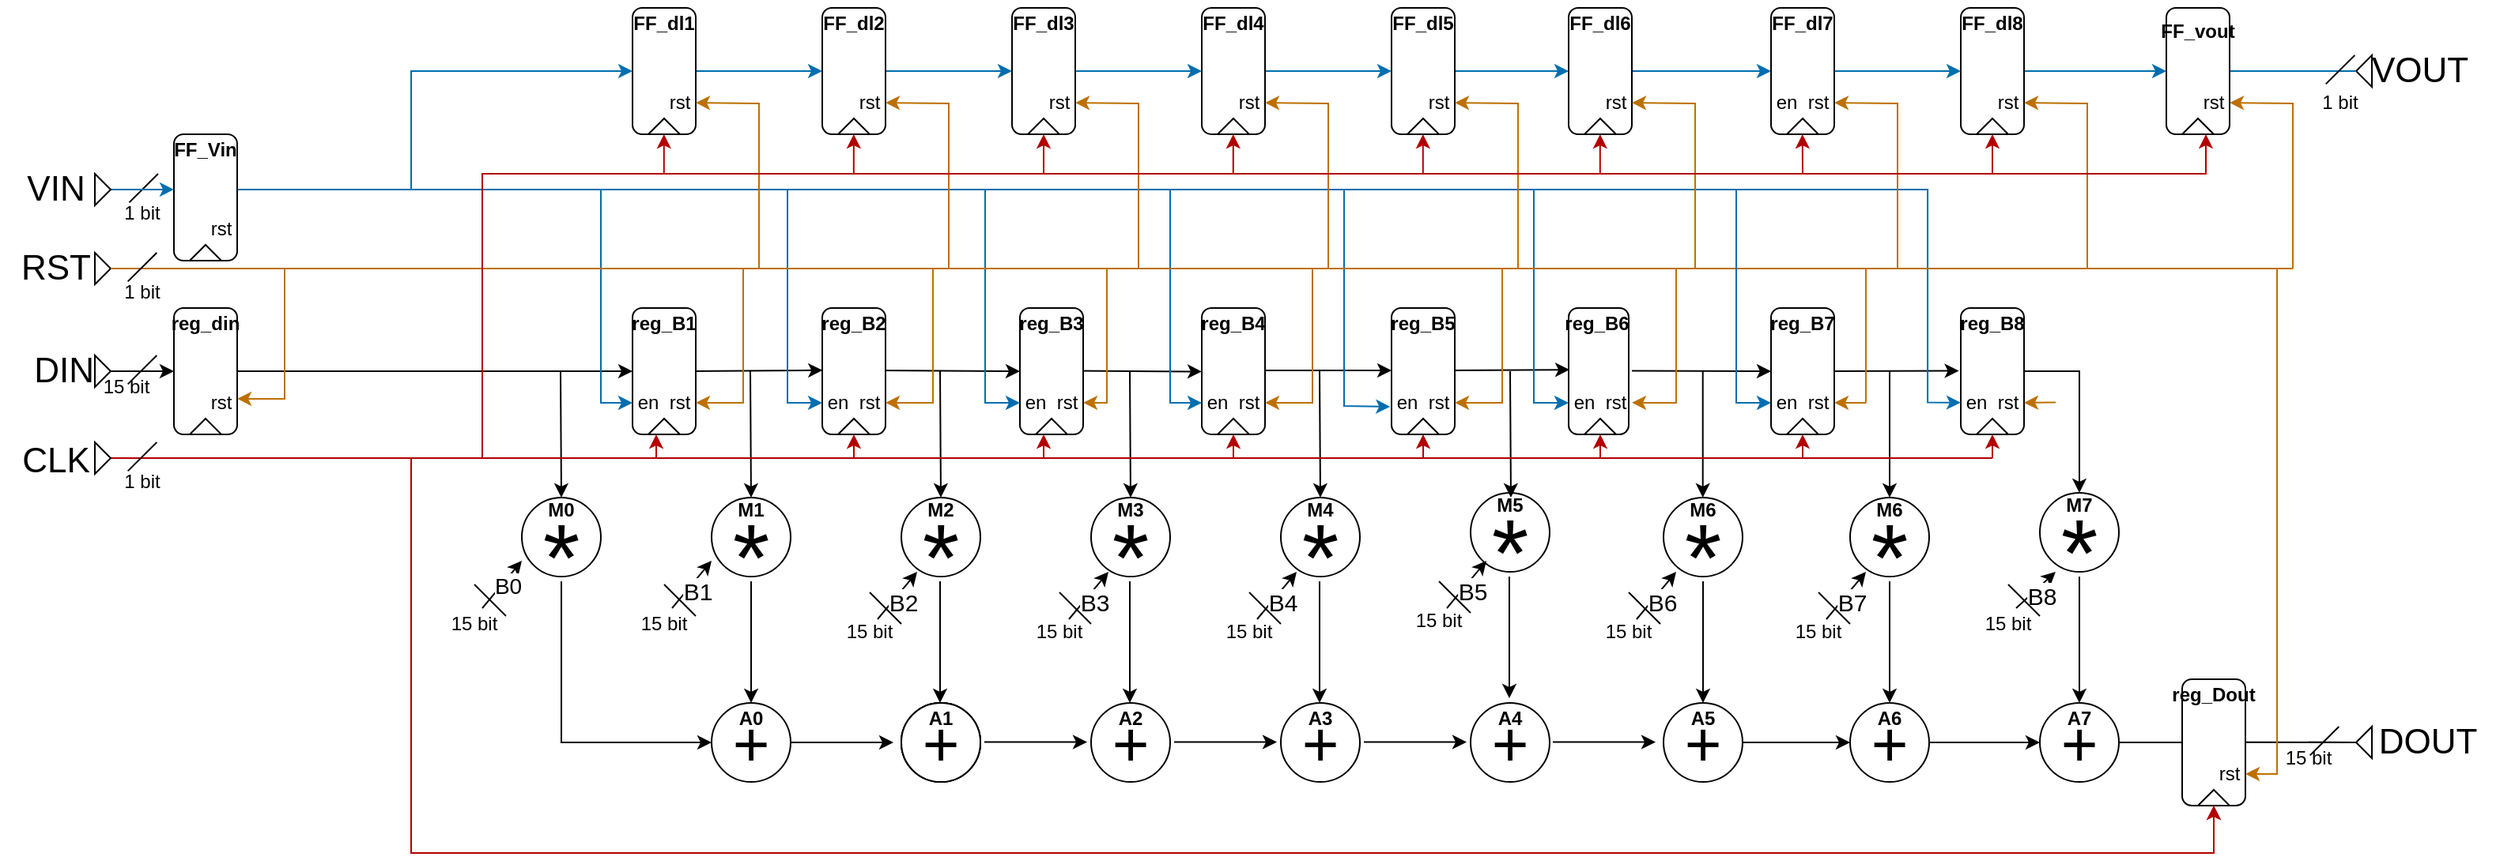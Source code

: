 <mxfile version="28.0.6">
  <diagram name="Pagina-1" id="stsg-VHXCKW48UEf2oJJ">
    <mxGraphModel dx="1489" dy="894" grid="1" gridSize="10" guides="1" tooltips="1" connect="1" arrows="1" fold="1" page="1" pageScale="1" pageWidth="827" pageHeight="1169" math="0" shadow="0">
      <root>
        <mxCell id="0" />
        <mxCell id="1" parent="0" />
        <mxCell id="Z68hn9O-Tgvw7mRsMY7y-1" value="&lt;font style=&quot;font-size: 40px;&quot;&gt;+&lt;/font&gt;" style="ellipse;whiteSpace=wrap;html=1;aspect=fixed;" parent="1" vertex="1">
          <mxGeometry x="470" y="605" width="50" height="50" as="geometry" />
        </mxCell>
        <mxCell id="Z68hn9O-Tgvw7mRsMY7y-2" value="&lt;font style=&quot;font-size: 40px;&quot;&gt;+&lt;/font&gt;" style="ellipse;whiteSpace=wrap;html=1;aspect=fixed;" parent="1" vertex="1">
          <mxGeometry x="590" y="605" width="50" height="50" as="geometry" />
        </mxCell>
        <mxCell id="Z68hn9O-Tgvw7mRsMY7y-3" value="&lt;font style=&quot;font-size: 40px;&quot;&gt;+&lt;/font&gt;" style="ellipse;whiteSpace=wrap;html=1;aspect=fixed;" parent="1" vertex="1">
          <mxGeometry x="590" y="605" width="50" height="50" as="geometry" />
        </mxCell>
        <mxCell id="Z68hn9O-Tgvw7mRsMY7y-4" value="&lt;font style=&quot;font-size: 40px;&quot;&gt;+&lt;/font&gt;" style="ellipse;whiteSpace=wrap;html=1;aspect=fixed;" parent="1" vertex="1">
          <mxGeometry x="590" y="605" width="50" height="50" as="geometry" />
        </mxCell>
        <mxCell id="Z68hn9O-Tgvw7mRsMY7y-5" value="&lt;font style=&quot;font-size: 40px;&quot;&gt;+&lt;/font&gt;" style="ellipse;whiteSpace=wrap;html=1;aspect=fixed;" parent="1" vertex="1">
          <mxGeometry x="590" y="605" width="50" height="50" as="geometry" />
        </mxCell>
        <mxCell id="Z68hn9O-Tgvw7mRsMY7y-6" value="&lt;font style=&quot;font-size: 40px;&quot;&gt;+&lt;/font&gt;" style="ellipse;whiteSpace=wrap;html=1;aspect=fixed;" parent="1" vertex="1">
          <mxGeometry x="710" y="605" width="50" height="50" as="geometry" />
        </mxCell>
        <mxCell id="Z68hn9O-Tgvw7mRsMY7y-7" value="&lt;font style=&quot;font-size: 40px;&quot;&gt;+&lt;/font&gt;" style="ellipse;whiteSpace=wrap;html=1;aspect=fixed;" parent="1" vertex="1">
          <mxGeometry x="830" y="605" width="50" height="50" as="geometry" />
        </mxCell>
        <mxCell id="Z68hn9O-Tgvw7mRsMY7y-8" value="&lt;font style=&quot;font-size: 40px;&quot;&gt;+&lt;/font&gt;" style="ellipse;whiteSpace=wrap;html=1;aspect=fixed;" parent="1" vertex="1">
          <mxGeometry x="950" y="605" width="50" height="50" as="geometry" />
        </mxCell>
        <mxCell id="Z68hn9O-Tgvw7mRsMY7y-9" value="&lt;font style=&quot;font-size: 40px;&quot;&gt;+&lt;/font&gt;" style="ellipse;whiteSpace=wrap;html=1;aspect=fixed;" parent="1" vertex="1">
          <mxGeometry x="1190" y="605" width="50" height="50" as="geometry" />
        </mxCell>
        <mxCell id="Z68hn9O-Tgvw7mRsMY7y-10" value="&lt;font style=&quot;font-size: 40px;&quot;&gt;+&lt;/font&gt;" style="ellipse;whiteSpace=wrap;html=1;aspect=fixed;" parent="1" vertex="1">
          <mxGeometry x="1072" y="605" width="50" height="50" as="geometry" />
        </mxCell>
        <mxCell id="Z68hn9O-Tgvw7mRsMY7y-11" value="" style="ellipse;whiteSpace=wrap;html=1;aspect=fixed;" parent="1" vertex="1">
          <mxGeometry x="350" y="475" width="50" height="50" as="geometry" />
        </mxCell>
        <mxCell id="Z68hn9O-Tgvw7mRsMY7y-12" value="&lt;font style=&quot;font-size: 60px;&quot;&gt;*&lt;/font&gt;" style="text;html=1;align=center;verticalAlign=middle;whiteSpace=wrap;rounded=0;" parent="1" vertex="1">
          <mxGeometry x="345" y="498" width="60" height="30" as="geometry" />
        </mxCell>
        <mxCell id="Z68hn9O-Tgvw7mRsMY7y-13" value="" style="ellipse;whiteSpace=wrap;html=1;aspect=fixed;" parent="1" vertex="1">
          <mxGeometry x="470" y="475" width="50" height="50" as="geometry" />
        </mxCell>
        <mxCell id="Z68hn9O-Tgvw7mRsMY7y-14" value="&lt;font style=&quot;font-size: 60px;&quot;&gt;*&lt;/font&gt;" style="text;html=1;align=center;verticalAlign=middle;whiteSpace=wrap;rounded=0;" parent="1" vertex="1">
          <mxGeometry x="465" y="498" width="60" height="30" as="geometry" />
        </mxCell>
        <mxCell id="Z68hn9O-Tgvw7mRsMY7y-15" value="" style="ellipse;whiteSpace=wrap;html=1;aspect=fixed;" parent="1" vertex="1">
          <mxGeometry x="830" y="475" width="50" height="50" as="geometry" />
        </mxCell>
        <mxCell id="Z68hn9O-Tgvw7mRsMY7y-16" value="&lt;font style=&quot;font-size: 60px;&quot;&gt;*&lt;/font&gt;" style="text;html=1;align=center;verticalAlign=middle;whiteSpace=wrap;rounded=0;" parent="1" vertex="1">
          <mxGeometry x="825" y="498" width="60" height="30" as="geometry" />
        </mxCell>
        <mxCell id="Z68hn9O-Tgvw7mRsMY7y-17" value="" style="ellipse;whiteSpace=wrap;html=1;aspect=fixed;" parent="1" vertex="1">
          <mxGeometry x="710" y="475" width="50" height="50" as="geometry" />
        </mxCell>
        <mxCell id="Z68hn9O-Tgvw7mRsMY7y-18" value="&lt;font style=&quot;font-size: 60px;&quot;&gt;*&lt;/font&gt;" style="text;html=1;align=center;verticalAlign=middle;whiteSpace=wrap;rounded=0;" parent="1" vertex="1">
          <mxGeometry x="705" y="498" width="60" height="30" as="geometry" />
        </mxCell>
        <mxCell id="Z68hn9O-Tgvw7mRsMY7y-19" value="" style="ellipse;whiteSpace=wrap;html=1;aspect=fixed;" parent="1" vertex="1">
          <mxGeometry x="590" y="475" width="50" height="50" as="geometry" />
        </mxCell>
        <mxCell id="Z68hn9O-Tgvw7mRsMY7y-20" value="&lt;font style=&quot;font-size: 60px;&quot;&gt;*&lt;/font&gt;" style="text;html=1;align=center;verticalAlign=middle;whiteSpace=wrap;rounded=0;" parent="1" vertex="1">
          <mxGeometry x="585" y="498" width="60" height="30" as="geometry" />
        </mxCell>
        <mxCell id="Z68hn9O-Tgvw7mRsMY7y-21" value="" style="ellipse;whiteSpace=wrap;html=1;aspect=fixed;" parent="1" vertex="1">
          <mxGeometry x="950" y="472" width="50" height="50" as="geometry" />
        </mxCell>
        <mxCell id="Z68hn9O-Tgvw7mRsMY7y-22" value="&lt;font style=&quot;font-size: 60px;&quot;&gt;*&lt;/font&gt;" style="text;html=1;align=center;verticalAlign=middle;whiteSpace=wrap;rounded=0;" parent="1" vertex="1">
          <mxGeometry x="945" y="495" width="60" height="30" as="geometry" />
        </mxCell>
        <mxCell id="Z68hn9O-Tgvw7mRsMY7y-29" value="" style="endArrow=classic;html=1;rounded=0;entryX=0.5;entryY=1;entryDx=0;entryDy=0;exitX=0.5;exitY=0;exitDx=0;exitDy=0;" parent="1" source="CbF84web4NkX9h8tGIaV-1" edge="1">
          <mxGeometry width="50" height="50" relative="1" as="geometry">
            <mxPoint x="160" y="395" as="sourcePoint" />
            <mxPoint x="420" y="395" as="targetPoint" />
          </mxGeometry>
        </mxCell>
        <mxCell id="Z68hn9O-Tgvw7mRsMY7y-30" value="" style="endArrow=classic;html=1;rounded=0;exitX=0.5;exitY=0;exitDx=0;exitDy=0;entryX=0.002;entryY=0.146;entryDx=0;entryDy=0;entryPerimeter=0;" parent="1" edge="1">
          <mxGeometry width="50" height="50" relative="1" as="geometry">
            <mxPoint x="455" y="395" as="sourcePoint" />
            <mxPoint x="540.12" y="394.38" as="targetPoint" />
          </mxGeometry>
        </mxCell>
        <mxCell id="Z68hn9O-Tgvw7mRsMY7y-31" value="" style="endArrow=classic;html=1;rounded=0;exitX=0.5;exitY=0;exitDx=0;exitDy=0;entryX=0.5;entryY=1;entryDx=0;entryDy=0;" parent="1" target="Z68hn9O-Tgvw7mRsMY7y-193" edge="1">
          <mxGeometry width="50" height="50" relative="1" as="geometry">
            <mxPoint x="575" y="394.5" as="sourcePoint" />
            <mxPoint x="655" y="395" as="targetPoint" />
          </mxGeometry>
        </mxCell>
        <mxCell id="Z68hn9O-Tgvw7mRsMY7y-33" value="" style="endArrow=classic;html=1;rounded=0;exitX=0.5;exitY=0;exitDx=0;exitDy=0;entryX=0;entryY=0.15;entryDx=0;entryDy=0;entryPerimeter=0;" parent="1" edge="1">
          <mxGeometry width="50" height="50" relative="1" as="geometry">
            <mxPoint x="815" y="394.5" as="sourcePoint" />
            <mxPoint x="900" y="394.5" as="targetPoint" />
          </mxGeometry>
        </mxCell>
        <mxCell id="Z68hn9O-Tgvw7mRsMY7y-34" value="" style="endArrow=classic;html=1;rounded=0;exitX=0.5;exitY=0;exitDx=0;exitDy=0;entryX=0.009;entryY=0.135;entryDx=0;entryDy=0;entryPerimeter=0;" parent="1" edge="1">
          <mxGeometry width="50" height="50" relative="1" as="geometry">
            <mxPoint x="935" y="394.5" as="sourcePoint" />
            <mxPoint x="1012.54" y="394.05" as="targetPoint" />
          </mxGeometry>
        </mxCell>
        <mxCell id="Z68hn9O-Tgvw7mRsMY7y-35" value="" style="endArrow=classic;html=1;rounded=0;entryX=0.5;entryY=0;entryDx=0;entryDy=0;" parent="1" target="Z68hn9O-Tgvw7mRsMY7y-11" edge="1">
          <mxGeometry width="50" height="50" relative="1" as="geometry">
            <mxPoint x="374.5" y="395" as="sourcePoint" />
            <mxPoint x="374.5" y="465" as="targetPoint" />
          </mxGeometry>
        </mxCell>
        <mxCell id="Z68hn9O-Tgvw7mRsMY7y-36" value="" style="endArrow=classic;html=1;rounded=0;entryX=0.5;entryY=0;entryDx=0;entryDy=0;" parent="1" edge="1">
          <mxGeometry width="50" height="50" relative="1" as="geometry">
            <mxPoint x="494.5" y="395" as="sourcePoint" />
            <mxPoint x="495" y="475" as="targetPoint" />
          </mxGeometry>
        </mxCell>
        <mxCell id="Z68hn9O-Tgvw7mRsMY7y-37" value="" style="endArrow=classic;html=1;rounded=0;entryX=0.5;entryY=0;entryDx=0;entryDy=0;" parent="1" edge="1">
          <mxGeometry width="50" height="50" relative="1" as="geometry">
            <mxPoint x="614.5" y="395" as="sourcePoint" />
            <mxPoint x="615" y="475" as="targetPoint" />
          </mxGeometry>
        </mxCell>
        <mxCell id="Z68hn9O-Tgvw7mRsMY7y-38" value="" style="endArrow=classic;html=1;rounded=0;entryX=0.5;entryY=0;entryDx=0;entryDy=0;" parent="1" edge="1">
          <mxGeometry width="50" height="50" relative="1" as="geometry">
            <mxPoint x="734.5" y="395" as="sourcePoint" />
            <mxPoint x="735" y="475" as="targetPoint" />
          </mxGeometry>
        </mxCell>
        <mxCell id="Z68hn9O-Tgvw7mRsMY7y-39" value="" style="endArrow=classic;html=1;rounded=0;entryX=0.5;entryY=0;entryDx=0;entryDy=0;" parent="1" edge="1">
          <mxGeometry width="50" height="50" relative="1" as="geometry">
            <mxPoint x="854.5" y="395" as="sourcePoint" />
            <mxPoint x="855" y="475" as="targetPoint" />
          </mxGeometry>
        </mxCell>
        <mxCell id="Z68hn9O-Tgvw7mRsMY7y-40" value="" style="endArrow=classic;html=1;rounded=0;entryX=0.5;entryY=0;entryDx=0;entryDy=0;" parent="1" edge="1">
          <mxGeometry width="50" height="50" relative="1" as="geometry">
            <mxPoint x="975" y="395" as="sourcePoint" />
            <mxPoint x="975.5" y="475" as="targetPoint" />
          </mxGeometry>
        </mxCell>
        <mxCell id="Z68hn9O-Tgvw7mRsMY7y-41" value="" style="ellipse;whiteSpace=wrap;html=1;aspect=fixed;" parent="1" vertex="1">
          <mxGeometry x="1072" y="475" width="50" height="50" as="geometry" />
        </mxCell>
        <mxCell id="Z68hn9O-Tgvw7mRsMY7y-42" value="&lt;font style=&quot;font-size: 60px;&quot;&gt;*&lt;/font&gt;" style="text;html=1;align=center;verticalAlign=middle;whiteSpace=wrap;rounded=0;" parent="1" vertex="1">
          <mxGeometry x="1067" y="498" width="60" height="30" as="geometry" />
        </mxCell>
        <mxCell id="Z68hn9O-Tgvw7mRsMY7y-43" value="" style="endArrow=classic;html=1;rounded=0;exitX=0.5;exitY=1;exitDx=0;exitDy=0;entryX=0;entryY=0.5;entryDx=0;entryDy=0;" parent="1" source="Z68hn9O-Tgvw7mRsMY7y-12" target="Z68hn9O-Tgvw7mRsMY7y-1" edge="1">
          <mxGeometry width="50" height="50" relative="1" as="geometry">
            <mxPoint x="685" y="675" as="sourcePoint" />
            <mxPoint x="735" y="625" as="targetPoint" />
            <Array as="points">
              <mxPoint x="375" y="630" />
            </Array>
          </mxGeometry>
        </mxCell>
        <mxCell id="Z68hn9O-Tgvw7mRsMY7y-44" value="" style="endArrow=classic;html=1;rounded=0;exitX=0.5;exitY=1;exitDx=0;exitDy=0;entryX=0.5;entryY=0;entryDx=0;entryDy=0;" parent="1" source="Z68hn9O-Tgvw7mRsMY7y-14" target="Z68hn9O-Tgvw7mRsMY7y-1" edge="1">
          <mxGeometry width="50" height="50" relative="1" as="geometry">
            <mxPoint x="685" y="675" as="sourcePoint" />
            <mxPoint x="735" y="625" as="targetPoint" />
          </mxGeometry>
        </mxCell>
        <mxCell id="Z68hn9O-Tgvw7mRsMY7y-45" value="" style="endArrow=classic;html=1;rounded=0;exitX=0.5;exitY=1;exitDx=0;exitDy=0;entryX=0.5;entryY=0;entryDx=0;entryDy=0;" parent="1" edge="1">
          <mxGeometry width="50" height="50" relative="1" as="geometry">
            <mxPoint x="614.5" y="528" as="sourcePoint" />
            <mxPoint x="614.5" y="605" as="targetPoint" />
          </mxGeometry>
        </mxCell>
        <mxCell id="Z68hn9O-Tgvw7mRsMY7y-46" value="" style="endArrow=classic;html=1;rounded=0;exitX=0.5;exitY=1;exitDx=0;exitDy=0;entryX=0.5;entryY=0;entryDx=0;entryDy=0;" parent="1" edge="1">
          <mxGeometry width="50" height="50" relative="1" as="geometry">
            <mxPoint x="734.5" y="528" as="sourcePoint" />
            <mxPoint x="734.5" y="605" as="targetPoint" />
          </mxGeometry>
        </mxCell>
        <mxCell id="Z68hn9O-Tgvw7mRsMY7y-47" value="" style="endArrow=classic;html=1;rounded=0;exitX=0.5;exitY=1;exitDx=0;exitDy=0;entryX=0.5;entryY=0;entryDx=0;entryDy=0;" parent="1" edge="1">
          <mxGeometry width="50" height="50" relative="1" as="geometry">
            <mxPoint x="854.5" y="528" as="sourcePoint" />
            <mxPoint x="854.5" y="605" as="targetPoint" />
          </mxGeometry>
        </mxCell>
        <mxCell id="Z68hn9O-Tgvw7mRsMY7y-48" value="" style="endArrow=classic;html=1;rounded=0;exitX=0.5;exitY=1;exitDx=0;exitDy=0;entryX=0.5;entryY=0;entryDx=0;entryDy=0;" parent="1" edge="1">
          <mxGeometry width="50" height="50" relative="1" as="geometry">
            <mxPoint x="974.5" y="525" as="sourcePoint" />
            <mxPoint x="974.5" y="602" as="targetPoint" />
          </mxGeometry>
        </mxCell>
        <mxCell id="Z68hn9O-Tgvw7mRsMY7y-49" value="" style="endArrow=classic;html=1;rounded=0;exitX=1;exitY=0.5;exitDx=0;exitDy=0;" parent="1" source="Z68hn9O-Tgvw7mRsMY7y-1" edge="1">
          <mxGeometry width="50" height="50" relative="1" as="geometry">
            <mxPoint x="685" y="675" as="sourcePoint" />
            <mxPoint x="585" y="630" as="targetPoint" />
          </mxGeometry>
        </mxCell>
        <mxCell id="Z68hn9O-Tgvw7mRsMY7y-50" value="" style="endArrow=classic;html=1;rounded=0;exitX=1;exitY=0.5;exitDx=0;exitDy=0;" parent="1" edge="1">
          <mxGeometry width="50" height="50" relative="1" as="geometry">
            <mxPoint x="642.5" y="629.8" as="sourcePoint" />
            <mxPoint x="707.5" y="629.8" as="targetPoint" />
          </mxGeometry>
        </mxCell>
        <mxCell id="Z68hn9O-Tgvw7mRsMY7y-51" value="" style="endArrow=classic;html=1;rounded=0;exitX=1;exitY=0.5;exitDx=0;exitDy=0;" parent="1" edge="1">
          <mxGeometry width="50" height="50" relative="1" as="geometry">
            <mxPoint x="762.5" y="629.8" as="sourcePoint" />
            <mxPoint x="827.5" y="629.8" as="targetPoint" />
          </mxGeometry>
        </mxCell>
        <mxCell id="Z68hn9O-Tgvw7mRsMY7y-52" value="" style="endArrow=classic;html=1;rounded=0;exitX=1;exitY=0.5;exitDx=0;exitDy=0;" parent="1" edge="1">
          <mxGeometry width="50" height="50" relative="1" as="geometry">
            <mxPoint x="882.5" y="629.8" as="sourcePoint" />
            <mxPoint x="947.5" y="629.8" as="targetPoint" />
          </mxGeometry>
        </mxCell>
        <mxCell id="Z68hn9O-Tgvw7mRsMY7y-53" value="" style="endArrow=classic;html=1;rounded=0;exitX=1;exitY=0.5;exitDx=0;exitDy=0;" parent="1" edge="1">
          <mxGeometry width="50" height="50" relative="1" as="geometry">
            <mxPoint x="1002" y="629.8" as="sourcePoint" />
            <mxPoint x="1067" y="629.8" as="targetPoint" />
          </mxGeometry>
        </mxCell>
        <mxCell id="Z68hn9O-Tgvw7mRsMY7y-54" value="" style="ellipse;whiteSpace=wrap;html=1;aspect=fixed;" parent="1" vertex="1">
          <mxGeometry x="1190" y="475" width="50" height="50" as="geometry" />
        </mxCell>
        <mxCell id="Z68hn9O-Tgvw7mRsMY7y-55" value="&lt;font style=&quot;font-size: 60px;&quot;&gt;*&lt;/font&gt;" style="text;html=1;align=center;verticalAlign=middle;whiteSpace=wrap;rounded=0;" parent="1" vertex="1">
          <mxGeometry x="1185" y="498" width="60" height="30" as="geometry" />
        </mxCell>
        <mxCell id="Z68hn9O-Tgvw7mRsMY7y-56" value="" style="endArrow=classic;html=1;rounded=0;exitX=0.5;exitY=1;exitDx=0;exitDy=0;entryX=0.5;entryY=0;entryDx=0;entryDy=0;" parent="1" source="Z68hn9O-Tgvw7mRsMY7y-55" target="Z68hn9O-Tgvw7mRsMY7y-9" edge="1">
          <mxGeometry width="50" height="50" relative="1" as="geometry">
            <mxPoint x="1214.76" y="522" as="sourcePoint" />
            <mxPoint x="1214.76" y="599" as="targetPoint" />
          </mxGeometry>
        </mxCell>
        <mxCell id="Z68hn9O-Tgvw7mRsMY7y-57" value="" style="endArrow=classic;html=1;rounded=0;exitX=1;exitY=0.5;exitDx=0;exitDy=0;entryX=0;entryY=0.5;entryDx=0;entryDy=0;" parent="1" source="Z68hn9O-Tgvw7mRsMY7y-10" target="Z68hn9O-Tgvw7mRsMY7y-9" edge="1">
          <mxGeometry width="50" height="50" relative="1" as="geometry">
            <mxPoint x="625" y="465" as="sourcePoint" />
            <mxPoint x="675" y="415" as="targetPoint" />
          </mxGeometry>
        </mxCell>
        <mxCell id="Z68hn9O-Tgvw7mRsMY7y-62" value="" style="endArrow=classic;html=1;rounded=0;exitX=0.5;exitY=0;exitDx=0;exitDy=0;entryX=-0.02;entryY=0.159;entryDx=0;entryDy=0;entryPerimeter=0;" parent="1" edge="1">
          <mxGeometry width="50" height="50" relative="1" as="geometry">
            <mxPoint x="1175" y="395" as="sourcePoint" />
            <mxPoint x="1258.8" y="394.77" as="targetPoint" />
          </mxGeometry>
        </mxCell>
        <mxCell id="Z68hn9O-Tgvw7mRsMY7y-63" value="" style="endArrow=classic;html=1;rounded=0;entryX=0.5;entryY=0;entryDx=0;entryDy=0;" parent="1" target="Z68hn9O-Tgvw7mRsMY7y-54" edge="1">
          <mxGeometry width="50" height="50" relative="1" as="geometry">
            <mxPoint x="1215" y="395" as="sourcePoint" />
            <mxPoint x="1065" y="445" as="targetPoint" />
          </mxGeometry>
        </mxCell>
        <mxCell id="Z68hn9O-Tgvw7mRsMY7y-64" value="" style="endArrow=classic;html=1;rounded=0;exitX=0.5;exitY=1;exitDx=0;exitDy=0;entryX=0.5;entryY=0;entryDx=0;entryDy=0;" parent="1" source="Z68hn9O-Tgvw7mRsMY7y-42" target="Z68hn9O-Tgvw7mRsMY7y-10" edge="1">
          <mxGeometry width="50" height="50" relative="1" as="geometry">
            <mxPoint x="1095" y="585" as="sourcePoint" />
            <mxPoint x="1145" y="535" as="targetPoint" />
          </mxGeometry>
        </mxCell>
        <mxCell id="Z68hn9O-Tgvw7mRsMY7y-65" value="&lt;font style=&quot;font-size: 40px;&quot;&gt;+&lt;/font&gt;" style="ellipse;whiteSpace=wrap;html=1;aspect=fixed;" parent="1" vertex="1">
          <mxGeometry x="1310" y="605" width="50" height="50" as="geometry" />
        </mxCell>
        <mxCell id="Z68hn9O-Tgvw7mRsMY7y-66" value="" style="ellipse;whiteSpace=wrap;html=1;aspect=fixed;" parent="1" vertex="1">
          <mxGeometry x="1310" y="472" width="50" height="50" as="geometry" />
        </mxCell>
        <mxCell id="Z68hn9O-Tgvw7mRsMY7y-67" value="&lt;font style=&quot;font-size: 60px;&quot;&gt;*&lt;/font&gt;" style="text;html=1;align=center;verticalAlign=middle;whiteSpace=wrap;rounded=0;" parent="1" vertex="1">
          <mxGeometry x="1305" y="495" width="60" height="30" as="geometry" />
        </mxCell>
        <mxCell id="Z68hn9O-Tgvw7mRsMY7y-68" value="" style="endArrow=classic;html=1;rounded=0;exitX=0.5;exitY=1;exitDx=0;exitDy=0;entryX=0.5;entryY=0;entryDx=0;entryDy=0;" parent="1" source="Z68hn9O-Tgvw7mRsMY7y-67" target="Z68hn9O-Tgvw7mRsMY7y-65" edge="1">
          <mxGeometry width="50" height="50" relative="1" as="geometry">
            <mxPoint x="1334.76" y="519" as="sourcePoint" />
            <mxPoint x="1334.76" y="596" as="targetPoint" />
          </mxGeometry>
        </mxCell>
        <mxCell id="Z68hn9O-Tgvw7mRsMY7y-69" value="" style="endArrow=classic;html=1;rounded=0;exitX=1;exitY=0.5;exitDx=0;exitDy=0;entryX=0;entryY=0.5;entryDx=0;entryDy=0;" parent="1" source="Z68hn9O-Tgvw7mRsMY7y-9" target="Z68hn9O-Tgvw7mRsMY7y-65" edge="1">
          <mxGeometry width="50" height="50" relative="1" as="geometry">
            <mxPoint x="1315" y="565" as="sourcePoint" />
            <mxPoint x="1365" y="515" as="targetPoint" />
          </mxGeometry>
        </mxCell>
        <mxCell id="Z68hn9O-Tgvw7mRsMY7y-70" value="" style="endArrow=classic;html=1;rounded=0;exitX=0.5;exitY=0;exitDx=0;exitDy=0;entryX=0.5;entryY=0;entryDx=0;entryDy=0;" parent="1" target="Z68hn9O-Tgvw7mRsMY7y-66" edge="1">
          <mxGeometry width="50" height="50" relative="1" as="geometry">
            <mxPoint x="1295" y="395" as="sourcePoint" />
            <mxPoint x="1315" y="495" as="targetPoint" />
            <Array as="points">
              <mxPoint x="1335" y="395" />
            </Array>
          </mxGeometry>
        </mxCell>
        <mxCell id="Z68hn9O-Tgvw7mRsMY7y-72" value="" style="endArrow=classic;html=1;rounded=0;" parent="1" edge="1">
          <mxGeometry width="50" height="50" relative="1" as="geometry">
            <mxPoint x="325" y="545" as="sourcePoint" />
            <mxPoint x="350" y="515" as="targetPoint" />
          </mxGeometry>
        </mxCell>
        <mxCell id="Z68hn9O-Tgvw7mRsMY7y-73" value="B" style="edgeLabel;html=1;align=center;verticalAlign=middle;resizable=0;points=[];" parent="Z68hn9O-Tgvw7mRsMY7y-72" connectable="0" vertex="1">
          <mxGeometry x="-0.065" y="-4" relative="1" as="geometry">
            <mxPoint x="1" as="offset" />
          </mxGeometry>
        </mxCell>
        <mxCell id="Z68hn9O-Tgvw7mRsMY7y-74" value="&lt;font style=&quot;font-size: 14px;&quot;&gt;B0&lt;/font&gt;" style="edgeLabel;html=1;align=center;verticalAlign=middle;resizable=0;points=[];" parent="Z68hn9O-Tgvw7mRsMY7y-72" connectable="0" vertex="1">
          <mxGeometry x="0.043" y="-3" relative="1" as="geometry">
            <mxPoint as="offset" />
          </mxGeometry>
        </mxCell>
        <mxCell id="Z68hn9O-Tgvw7mRsMY7y-75" value="" style="endArrow=classic;html=1;rounded=0;" parent="1" edge="1">
          <mxGeometry width="50" height="50" relative="1" as="geometry">
            <mxPoint x="445" y="545" as="sourcePoint" />
            <mxPoint x="470" y="515" as="targetPoint" />
          </mxGeometry>
        </mxCell>
        <mxCell id="Z68hn9O-Tgvw7mRsMY7y-76" value="&lt;font style=&quot;font-size: 15px;&quot;&gt;B1&lt;/font&gt;" style="edgeLabel;html=1;align=center;verticalAlign=middle;resizable=0;points=[];" parent="Z68hn9O-Tgvw7mRsMY7y-75" connectable="0" vertex="1">
          <mxGeometry x="-0.065" y="-4" relative="1" as="geometry">
            <mxPoint x="1" as="offset" />
          </mxGeometry>
        </mxCell>
        <mxCell id="Z68hn9O-Tgvw7mRsMY7y-77" value="" style="endArrow=classic;html=1;rounded=0;" parent="1" edge="1">
          <mxGeometry width="50" height="50" relative="1" as="geometry">
            <mxPoint x="575" y="552" as="sourcePoint" />
            <mxPoint x="600" y="522" as="targetPoint" />
          </mxGeometry>
        </mxCell>
        <mxCell id="Z68hn9O-Tgvw7mRsMY7y-78" value="&lt;font style=&quot;font-size: 15px;&quot;&gt;B2&lt;/font&gt;" style="edgeLabel;html=1;align=center;verticalAlign=middle;resizable=0;points=[];" parent="Z68hn9O-Tgvw7mRsMY7y-77" connectable="0" vertex="1">
          <mxGeometry x="-0.065" y="-4" relative="1" as="geometry">
            <mxPoint x="1" as="offset" />
          </mxGeometry>
        </mxCell>
        <mxCell id="Z68hn9O-Tgvw7mRsMY7y-79" value="" style="endArrow=classic;html=1;rounded=0;" parent="1" edge="1">
          <mxGeometry width="50" height="50" relative="1" as="geometry">
            <mxPoint x="696" y="552" as="sourcePoint" />
            <mxPoint x="721" y="522" as="targetPoint" />
          </mxGeometry>
        </mxCell>
        <mxCell id="Z68hn9O-Tgvw7mRsMY7y-80" value="&lt;font style=&quot;font-size: 15px;&quot;&gt;B3&lt;/font&gt;" style="edgeLabel;html=1;align=center;verticalAlign=middle;resizable=0;points=[];" parent="Z68hn9O-Tgvw7mRsMY7y-79" connectable="0" vertex="1">
          <mxGeometry x="-0.065" y="-4" relative="1" as="geometry">
            <mxPoint x="1" as="offset" />
          </mxGeometry>
        </mxCell>
        <mxCell id="Z68hn9O-Tgvw7mRsMY7y-81" value="" style="endArrow=classic;html=1;rounded=0;" parent="1" edge="1">
          <mxGeometry width="50" height="50" relative="1" as="geometry">
            <mxPoint x="815" y="552" as="sourcePoint" />
            <mxPoint x="840" y="522" as="targetPoint" />
          </mxGeometry>
        </mxCell>
        <mxCell id="Z68hn9O-Tgvw7mRsMY7y-82" value="&lt;font style=&quot;font-size: 15px;&quot;&gt;B4&lt;/font&gt;" style="edgeLabel;html=1;align=center;verticalAlign=middle;resizable=0;points=[];" parent="Z68hn9O-Tgvw7mRsMY7y-81" connectable="0" vertex="1">
          <mxGeometry x="-0.065" y="-4" relative="1" as="geometry">
            <mxPoint x="1" as="offset" />
          </mxGeometry>
        </mxCell>
        <mxCell id="Z68hn9O-Tgvw7mRsMY7y-83" value="" style="endArrow=classic;html=1;rounded=0;" parent="1" edge="1">
          <mxGeometry width="50" height="50" relative="1" as="geometry">
            <mxPoint x="935" y="545" as="sourcePoint" />
            <mxPoint x="960" y="515" as="targetPoint" />
          </mxGeometry>
        </mxCell>
        <mxCell id="Z68hn9O-Tgvw7mRsMY7y-84" value="&lt;font style=&quot;font-size: 15px;&quot;&gt;B5&lt;/font&gt;" style="edgeLabel;html=1;align=center;verticalAlign=middle;resizable=0;points=[];" parent="Z68hn9O-Tgvw7mRsMY7y-83" connectable="0" vertex="1">
          <mxGeometry x="-0.065" y="-4" relative="1" as="geometry">
            <mxPoint x="1" as="offset" />
          </mxGeometry>
        </mxCell>
        <mxCell id="Z68hn9O-Tgvw7mRsMY7y-85" value="" style="endArrow=classic;html=1;rounded=0;" parent="1" edge="1">
          <mxGeometry width="50" height="50" relative="1" as="geometry">
            <mxPoint x="1055" y="552" as="sourcePoint" />
            <mxPoint x="1080" y="522" as="targetPoint" />
          </mxGeometry>
        </mxCell>
        <mxCell id="Z68hn9O-Tgvw7mRsMY7y-86" value="&lt;font style=&quot;font-size: 15px;&quot;&gt;B6&lt;/font&gt;" style="edgeLabel;html=1;align=center;verticalAlign=middle;resizable=0;points=[];" parent="Z68hn9O-Tgvw7mRsMY7y-85" connectable="0" vertex="1">
          <mxGeometry x="-0.065" y="-4" relative="1" as="geometry">
            <mxPoint x="1" as="offset" />
          </mxGeometry>
        </mxCell>
        <mxCell id="Z68hn9O-Tgvw7mRsMY7y-87" value="" style="endArrow=classic;html=1;rounded=0;" parent="1" edge="1">
          <mxGeometry width="50" height="50" relative="1" as="geometry">
            <mxPoint x="1175" y="552" as="sourcePoint" />
            <mxPoint x="1200" y="522" as="targetPoint" />
          </mxGeometry>
        </mxCell>
        <mxCell id="Z68hn9O-Tgvw7mRsMY7y-88" value="&lt;font style=&quot;font-size: 15px;&quot;&gt;B7&lt;/font&gt;" style="edgeLabel;html=1;align=center;verticalAlign=middle;resizable=0;points=[];" parent="Z68hn9O-Tgvw7mRsMY7y-87" connectable="0" vertex="1">
          <mxGeometry x="-0.065" y="-4" relative="1" as="geometry">
            <mxPoint x="1" as="offset" />
          </mxGeometry>
        </mxCell>
        <mxCell id="Z68hn9O-Tgvw7mRsMY7y-89" value="" style="endArrow=classic;html=1;rounded=0;" parent="1" edge="1">
          <mxGeometry width="50" height="50" relative="1" as="geometry">
            <mxPoint x="1295" y="545" as="sourcePoint" />
            <mxPoint x="1320" y="522" as="targetPoint" />
          </mxGeometry>
        </mxCell>
        <mxCell id="Z68hn9O-Tgvw7mRsMY7y-90" value="&lt;font style=&quot;font-size: 15px;&quot;&gt;B8&lt;/font&gt;" style="edgeLabel;html=1;align=center;verticalAlign=middle;resizable=0;points=[];" parent="Z68hn9O-Tgvw7mRsMY7y-89" connectable="0" vertex="1">
          <mxGeometry x="-0.065" y="-4" relative="1" as="geometry">
            <mxPoint x="1" as="offset" />
          </mxGeometry>
        </mxCell>
        <mxCell id="Z68hn9O-Tgvw7mRsMY7y-91" value="&lt;span style=&quot;font-size: 22px;&quot;&gt;DIN&lt;/span&gt;" style="text;html=1;align=center;verticalAlign=middle;resizable=0;points=[];autosize=1;strokeColor=none;fillColor=none;" parent="1" vertex="1">
          <mxGeometry x="30" y="375" width="60" height="40" as="geometry" />
        </mxCell>
        <mxCell id="Z68hn9O-Tgvw7mRsMY7y-92" value="&lt;span style=&quot;font-size: 22px;&quot;&gt;DOUT&lt;/span&gt;" style="text;html=1;align=center;verticalAlign=middle;resizable=0;points=[];autosize=1;strokeColor=none;fillColor=none;" parent="1" vertex="1">
          <mxGeometry x="1510" y="610" width="90" height="40" as="geometry" />
        </mxCell>
        <mxCell id="Z68hn9O-Tgvw7mRsMY7y-104" value="" style="endArrow=classic;html=1;rounded=0;entryX=0.5;entryY=0;entryDx=0;entryDy=0;" parent="1" edge="1">
          <mxGeometry width="50" height="50" relative="1" as="geometry">
            <mxPoint x="1096.86" y="395" as="sourcePoint" />
            <mxPoint x="1096.86" y="475" as="targetPoint" />
          </mxGeometry>
        </mxCell>
        <mxCell id="Z68hn9O-Tgvw7mRsMY7y-117" value="" style="endArrow=classic;html=1;rounded=0;exitX=0.5;exitY=0;exitDx=0;exitDy=0;" parent="1" edge="1">
          <mxGeometry width="50" height="50" relative="1" as="geometry">
            <mxPoint x="700" y="394.73" as="sourcePoint" />
            <mxPoint x="780" y="395.23" as="targetPoint" />
          </mxGeometry>
        </mxCell>
        <mxCell id="Z68hn9O-Tgvw7mRsMY7y-130" value="" style="rounded=1;whiteSpace=wrap;html=1;direction=south;" parent="1" vertex="1">
          <mxGeometry x="1140" y="355" width="40" height="80" as="geometry" />
        </mxCell>
        <mxCell id="Z68hn9O-Tgvw7mRsMY7y-131" value="en" style="text;html=1;align=center;verticalAlign=middle;whiteSpace=wrap;rounded=0;" parent="1" vertex="1">
          <mxGeometry x="1120" y="400" width="60" height="30" as="geometry" />
        </mxCell>
        <mxCell id="Z68hn9O-Tgvw7mRsMY7y-132" value="rst" style="text;html=1;align=center;verticalAlign=middle;whiteSpace=wrap;rounded=0;" parent="1" vertex="1">
          <mxGeometry x="1140" y="400" width="60" height="30" as="geometry" />
        </mxCell>
        <mxCell id="Z68hn9O-Tgvw7mRsMY7y-133" value="" style="triangle;whiteSpace=wrap;html=1;rotation=-90;" parent="1" vertex="1">
          <mxGeometry x="1155" y="420" width="10" height="20" as="geometry" />
        </mxCell>
        <mxCell id="Z68hn9O-Tgvw7mRsMY7y-138" value="" style="endArrow=classic;html=1;rounded=0;exitX=0.5;exitY=0;exitDx=0;exitDy=0;entryX=0.5;entryY=1;entryDx=0;entryDy=0;" parent="1" target="Z68hn9O-Tgvw7mRsMY7y-130" edge="1">
          <mxGeometry width="50" height="50" relative="1" as="geometry">
            <mxPoint x="1052" y="394.73" as="sourcePoint" />
            <mxPoint x="1140" y="400" as="targetPoint" />
          </mxGeometry>
        </mxCell>
        <mxCell id="Z68hn9O-Tgvw7mRsMY7y-139" value="" style="endArrow=none;html=1;rounded=0;strokeColor=#B20000;fillColor=#e51400;exitX=1;exitY=0.5;exitDx=0;exitDy=0;" parent="1" source="Z68hn9O-Tgvw7mRsMY7y-154" edge="1">
          <mxGeometry width="50" height="50" relative="1" as="geometry">
            <mxPoint x="250" y="450" as="sourcePoint" />
            <mxPoint x="1280" y="450" as="targetPoint" />
          </mxGeometry>
        </mxCell>
        <mxCell id="Z68hn9O-Tgvw7mRsMY7y-140" value="" style="endArrow=classic;html=1;rounded=0;entryX=0;entryY=0.5;entryDx=0;entryDy=0;strokeColor=#B20000;fillColor=#e51400;" parent="1" edge="1">
          <mxGeometry width="50" height="50" relative="1" as="geometry">
            <mxPoint x="1280" y="450" as="sourcePoint" />
            <mxPoint x="1280" y="435" as="targetPoint" />
          </mxGeometry>
        </mxCell>
        <mxCell id="Z68hn9O-Tgvw7mRsMY7y-141" value="" style="endArrow=classic;html=1;rounded=0;entryX=0;entryY=0.5;entryDx=0;entryDy=0;strokeColor=#B20000;fillColor=#e51400;" parent="1" target="Z68hn9O-Tgvw7mRsMY7y-133" edge="1">
          <mxGeometry width="50" height="50" relative="1" as="geometry">
            <mxPoint x="1160" y="450" as="sourcePoint" />
            <mxPoint x="1240" y="450" as="targetPoint" />
          </mxGeometry>
        </mxCell>
        <mxCell id="Z68hn9O-Tgvw7mRsMY7y-147" value="" style="endArrow=classic;html=1;rounded=0;entryX=0;entryY=0.5;entryDx=0;entryDy=0;strokeColor=#B20000;fillColor=#e51400;" parent="1" edge="1">
          <mxGeometry width="50" height="50" relative="1" as="geometry">
            <mxPoint x="1032" y="450" as="sourcePoint" />
            <mxPoint x="1032" y="435" as="targetPoint" />
          </mxGeometry>
        </mxCell>
        <mxCell id="Z68hn9O-Tgvw7mRsMY7y-148" value="" style="endArrow=classic;html=1;rounded=0;entryX=0;entryY=0.5;entryDx=0;entryDy=0;strokeColor=#B20000;fillColor=#e51400;" parent="1" edge="1">
          <mxGeometry width="50" height="50" relative="1" as="geometry">
            <mxPoint x="920" y="450" as="sourcePoint" />
            <mxPoint x="920" y="435" as="targetPoint" />
          </mxGeometry>
        </mxCell>
        <mxCell id="Z68hn9O-Tgvw7mRsMY7y-149" value="" style="endArrow=classic;html=1;rounded=0;entryX=0;entryY=0.5;entryDx=0;entryDy=0;strokeColor=#B20000;fillColor=#e51400;" parent="1" edge="1">
          <mxGeometry width="50" height="50" relative="1" as="geometry">
            <mxPoint x="800" y="450" as="sourcePoint" />
            <mxPoint x="800" y="435" as="targetPoint" />
          </mxGeometry>
        </mxCell>
        <mxCell id="Z68hn9O-Tgvw7mRsMY7y-150" value="" style="endArrow=classic;html=1;rounded=0;entryX=0;entryY=0.5;entryDx=0;entryDy=0;strokeColor=#B20000;fillColor=#e51400;" parent="1" edge="1">
          <mxGeometry width="50" height="50" relative="1" as="geometry">
            <mxPoint x="680" y="450" as="sourcePoint" />
            <mxPoint x="680" y="435" as="targetPoint" />
          </mxGeometry>
        </mxCell>
        <mxCell id="Z68hn9O-Tgvw7mRsMY7y-151" value="" style="endArrow=classic;html=1;rounded=0;entryX=0;entryY=0.5;entryDx=0;entryDy=0;strokeColor=#B20000;fillColor=#e51400;" parent="1" edge="1">
          <mxGeometry width="50" height="50" relative="1" as="geometry">
            <mxPoint x="560" y="450" as="sourcePoint" />
            <mxPoint x="560" y="435" as="targetPoint" />
          </mxGeometry>
        </mxCell>
        <mxCell id="Z68hn9O-Tgvw7mRsMY7y-152" value="" style="endArrow=classic;html=1;rounded=0;entryX=0;entryY=0.5;entryDx=0;entryDy=0;strokeColor=#B20000;fillColor=#e51400;" parent="1" edge="1">
          <mxGeometry width="50" height="50" relative="1" as="geometry">
            <mxPoint x="435" y="450" as="sourcePoint" />
            <mxPoint x="435" y="435" as="targetPoint" />
          </mxGeometry>
        </mxCell>
        <mxCell id="Z68hn9O-Tgvw7mRsMY7y-153" value="&lt;span style=&quot;font-size: 22px;&quot;&gt;CLK&lt;/span&gt;" style="text;html=1;align=center;verticalAlign=middle;resizable=0;points=[];autosize=1;strokeColor=none;fillColor=none;" parent="1" vertex="1">
          <mxGeometry x="20" y="432" width="70" height="40" as="geometry" />
        </mxCell>
        <mxCell id="Z68hn9O-Tgvw7mRsMY7y-154" value="" style="triangle;whiteSpace=wrap;html=1;" parent="1" vertex="1">
          <mxGeometry x="80" y="440" width="10" height="20" as="geometry" />
        </mxCell>
        <mxCell id="Z68hn9O-Tgvw7mRsMY7y-177" value="" style="rounded=1;whiteSpace=wrap;html=1;direction=south;" parent="1" vertex="1">
          <mxGeometry x="1260" y="355" width="40" height="80" as="geometry" />
        </mxCell>
        <mxCell id="Z68hn9O-Tgvw7mRsMY7y-179" value="rst" style="text;html=1;align=center;verticalAlign=middle;whiteSpace=wrap;rounded=0;" parent="1" vertex="1">
          <mxGeometry x="1260" y="400" width="60" height="30" as="geometry" />
        </mxCell>
        <mxCell id="Z68hn9O-Tgvw7mRsMY7y-180" value="" style="triangle;whiteSpace=wrap;html=1;rotation=-90;" parent="1" vertex="1">
          <mxGeometry x="1275" y="420" width="10" height="20" as="geometry" />
        </mxCell>
        <mxCell id="Z68hn9O-Tgvw7mRsMY7y-181" value="" style="rounded=1;whiteSpace=wrap;html=1;direction=south;" parent="1" vertex="1">
          <mxGeometry x="1012" y="355" width="38" height="80" as="geometry" />
        </mxCell>
        <mxCell id="Z68hn9O-Tgvw7mRsMY7y-182" value="en" style="text;html=1;align=center;verticalAlign=middle;whiteSpace=wrap;rounded=0;" parent="1" vertex="1">
          <mxGeometry x="992" y="400" width="60" height="30" as="geometry" />
        </mxCell>
        <mxCell id="Z68hn9O-Tgvw7mRsMY7y-183" value="rst" style="text;html=1;align=center;verticalAlign=middle;whiteSpace=wrap;rounded=0;" parent="1" vertex="1">
          <mxGeometry x="1012" y="400" width="60" height="30" as="geometry" />
        </mxCell>
        <mxCell id="Z68hn9O-Tgvw7mRsMY7y-184" value="" style="triangle;whiteSpace=wrap;html=1;rotation=-90;" parent="1" vertex="1">
          <mxGeometry x="1027" y="420" width="10" height="20" as="geometry" />
        </mxCell>
        <mxCell id="Z68hn9O-Tgvw7mRsMY7y-185" value="" style="rounded=1;whiteSpace=wrap;html=1;direction=south;" parent="1" vertex="1">
          <mxGeometry x="900" y="355" width="40" height="80" as="geometry" />
        </mxCell>
        <mxCell id="Z68hn9O-Tgvw7mRsMY7y-186" value="en" style="text;html=1;align=center;verticalAlign=middle;whiteSpace=wrap;rounded=0;" parent="1" vertex="1">
          <mxGeometry x="880" y="400" width="60" height="30" as="geometry" />
        </mxCell>
        <mxCell id="Z68hn9O-Tgvw7mRsMY7y-187" value="rst" style="text;html=1;align=center;verticalAlign=middle;whiteSpace=wrap;rounded=0;" parent="1" vertex="1">
          <mxGeometry x="900" y="400" width="60" height="30" as="geometry" />
        </mxCell>
        <mxCell id="Z68hn9O-Tgvw7mRsMY7y-188" value="" style="triangle;whiteSpace=wrap;html=1;rotation=-90;" parent="1" vertex="1">
          <mxGeometry x="915" y="420" width="10" height="20" as="geometry" />
        </mxCell>
        <mxCell id="Z68hn9O-Tgvw7mRsMY7y-189" value="" style="rounded=1;whiteSpace=wrap;html=1;direction=south;" parent="1" vertex="1">
          <mxGeometry x="780" y="355" width="40" height="80" as="geometry" />
        </mxCell>
        <mxCell id="Z68hn9O-Tgvw7mRsMY7y-190" value="en" style="text;html=1;align=center;verticalAlign=middle;whiteSpace=wrap;rounded=0;" parent="1" vertex="1">
          <mxGeometry x="760" y="400" width="60" height="30" as="geometry" />
        </mxCell>
        <mxCell id="Z68hn9O-Tgvw7mRsMY7y-191" value="rst" style="text;html=1;align=center;verticalAlign=middle;whiteSpace=wrap;rounded=0;" parent="1" vertex="1">
          <mxGeometry x="780" y="400" width="60" height="30" as="geometry" />
        </mxCell>
        <mxCell id="Z68hn9O-Tgvw7mRsMY7y-192" value="" style="triangle;whiteSpace=wrap;html=1;rotation=-90;" parent="1" vertex="1">
          <mxGeometry x="795" y="420" width="10" height="20" as="geometry" />
        </mxCell>
        <mxCell id="Z68hn9O-Tgvw7mRsMY7y-193" value="" style="rounded=1;whiteSpace=wrap;html=1;direction=south;" parent="1" vertex="1">
          <mxGeometry x="665" y="355" width="40" height="80" as="geometry" />
        </mxCell>
        <mxCell id="Z68hn9O-Tgvw7mRsMY7y-194" value="en" style="text;html=1;align=center;verticalAlign=middle;whiteSpace=wrap;rounded=0;" parent="1" vertex="1">
          <mxGeometry x="645" y="400" width="60" height="30" as="geometry" />
        </mxCell>
        <mxCell id="Z68hn9O-Tgvw7mRsMY7y-195" value="rst" style="text;html=1;align=center;verticalAlign=middle;whiteSpace=wrap;rounded=0;" parent="1" vertex="1">
          <mxGeometry x="665" y="400" width="60" height="30" as="geometry" />
        </mxCell>
        <mxCell id="Z68hn9O-Tgvw7mRsMY7y-196" value="" style="triangle;whiteSpace=wrap;html=1;rotation=-90;" parent="1" vertex="1">
          <mxGeometry x="680" y="420" width="10" height="20" as="geometry" />
        </mxCell>
        <mxCell id="Z68hn9O-Tgvw7mRsMY7y-197" value="" style="rounded=1;whiteSpace=wrap;html=1;direction=south;" parent="1" vertex="1">
          <mxGeometry x="540" y="355" width="40" height="80" as="geometry" />
        </mxCell>
        <mxCell id="Z68hn9O-Tgvw7mRsMY7y-198" value="en" style="text;html=1;align=center;verticalAlign=middle;whiteSpace=wrap;rounded=0;" parent="1" vertex="1">
          <mxGeometry x="520" y="400" width="60" height="30" as="geometry" />
        </mxCell>
        <mxCell id="Z68hn9O-Tgvw7mRsMY7y-199" value="rst" style="text;html=1;align=center;verticalAlign=middle;whiteSpace=wrap;rounded=0;" parent="1" vertex="1">
          <mxGeometry x="540" y="400" width="60" height="30" as="geometry" />
        </mxCell>
        <mxCell id="Z68hn9O-Tgvw7mRsMY7y-200" value="" style="triangle;whiteSpace=wrap;html=1;rotation=-90;" parent="1" vertex="1">
          <mxGeometry x="555" y="420" width="10" height="20" as="geometry" />
        </mxCell>
        <mxCell id="Z68hn9O-Tgvw7mRsMY7y-201" value="" style="rounded=1;whiteSpace=wrap;html=1;direction=south;" parent="1" vertex="1">
          <mxGeometry x="420" y="355" width="40" height="80" as="geometry" />
        </mxCell>
        <mxCell id="Z68hn9O-Tgvw7mRsMY7y-202" value="en" style="text;html=1;align=center;verticalAlign=middle;whiteSpace=wrap;rounded=0;" parent="1" vertex="1">
          <mxGeometry x="400" y="400" width="60" height="30" as="geometry" />
        </mxCell>
        <mxCell id="Z68hn9O-Tgvw7mRsMY7y-203" value="rst" style="text;html=1;align=center;verticalAlign=middle;whiteSpace=wrap;rounded=0;" parent="1" vertex="1">
          <mxGeometry x="420" y="400" width="60" height="30" as="geometry" />
        </mxCell>
        <mxCell id="Z68hn9O-Tgvw7mRsMY7y-204" value="" style="triangle;whiteSpace=wrap;html=1;rotation=-90;" parent="1" vertex="1">
          <mxGeometry x="435" y="420" width="10" height="20" as="geometry" />
        </mxCell>
        <mxCell id="Z68hn9O-Tgvw7mRsMY7y-208" value="" style="endArrow=classic;html=1;rounded=0;entryX=0;entryY=0.5;entryDx=0;entryDy=0;fillColor=#1ba1e2;strokeColor=#006EAF;" parent="1" edge="1">
          <mxGeometry width="50" height="50" relative="1" as="geometry">
            <mxPoint x="990" y="280" as="sourcePoint" />
            <mxPoint x="1012" y="415" as="targetPoint" />
            <Array as="points">
              <mxPoint x="990" y="415" />
            </Array>
          </mxGeometry>
        </mxCell>
        <mxCell id="Z68hn9O-Tgvw7mRsMY7y-209" value="" style="endArrow=classic;html=1;rounded=0;entryX=-0.014;entryY=0.583;entryDx=0;entryDy=0;fillColor=#1ba1e2;strokeColor=#006EAF;entryPerimeter=0;" parent="1" target="Z68hn9O-Tgvw7mRsMY7y-187" edge="1">
          <mxGeometry width="50" height="50" relative="1" as="geometry">
            <mxPoint x="870" y="280" as="sourcePoint" />
            <mxPoint x="892" y="420" as="targetPoint" />
            <Array as="points">
              <mxPoint x="870" y="417" />
            </Array>
          </mxGeometry>
        </mxCell>
        <mxCell id="Z68hn9O-Tgvw7mRsMY7y-210" value="" style="endArrow=classic;html=1;rounded=0;entryX=0;entryY=0.5;entryDx=0;entryDy=0;fillColor=#1ba1e2;strokeColor=#006EAF;" parent="1" edge="1">
          <mxGeometry width="50" height="50" relative="1" as="geometry">
            <mxPoint x="760" y="280" as="sourcePoint" />
            <mxPoint x="780" y="415" as="targetPoint" />
            <Array as="points">
              <mxPoint x="760" y="415" />
            </Array>
          </mxGeometry>
        </mxCell>
        <mxCell id="Z68hn9O-Tgvw7mRsMY7y-211" value="" style="endArrow=classic;html=1;rounded=0;entryX=0;entryY=0.5;entryDx=0;entryDy=0;fillColor=#1ba1e2;strokeColor=#006EAF;" parent="1" edge="1">
          <mxGeometry width="50" height="50" relative="1" as="geometry">
            <mxPoint x="643" y="280" as="sourcePoint" />
            <mxPoint x="665" y="415" as="targetPoint" />
            <Array as="points">
              <mxPoint x="643" y="415" />
            </Array>
          </mxGeometry>
        </mxCell>
        <mxCell id="Z68hn9O-Tgvw7mRsMY7y-212" value="" style="endArrow=classic;html=1;rounded=0;entryX=0;entryY=0.5;entryDx=0;entryDy=0;fillColor=#1ba1e2;strokeColor=#006EAF;" parent="1" edge="1">
          <mxGeometry width="50" height="50" relative="1" as="geometry">
            <mxPoint x="518" y="280" as="sourcePoint" />
            <mxPoint x="540" y="415" as="targetPoint" />
            <Array as="points">
              <mxPoint x="518" y="415" />
            </Array>
          </mxGeometry>
        </mxCell>
        <mxCell id="Z68hn9O-Tgvw7mRsMY7y-213" value="" style="endArrow=classic;html=1;rounded=0;entryX=0;entryY=0.5;entryDx=0;entryDy=0;fillColor=#1ba1e2;strokeColor=#006EAF;" parent="1" edge="1">
          <mxGeometry width="50" height="50" relative="1" as="geometry">
            <mxPoint x="400" y="280" as="sourcePoint" />
            <mxPoint x="420" y="415" as="targetPoint" />
            <Array as="points">
              <mxPoint x="400" y="415" />
            </Array>
          </mxGeometry>
        </mxCell>
        <mxCell id="Z68hn9O-Tgvw7mRsMY7y-223" value="" style="endArrow=classic;html=1;rounded=0;exitX=1;exitY=0.5;exitDx=0;exitDy=0;fillColor=#f0a30a;strokeColor=#BD7000;" parent="1" edge="1">
          <mxGeometry width="50" height="50" relative="1" as="geometry">
            <mxPoint x="1320" y="414.79" as="sourcePoint" />
            <mxPoint x="1300" y="415" as="targetPoint" />
          </mxGeometry>
        </mxCell>
        <mxCell id="Z68hn9O-Tgvw7mRsMY7y-226" value="" style="endArrow=classic;html=1;rounded=0;exitX=1;exitY=0.5;exitDx=0;exitDy=0;fillColor=#f0a30a;strokeColor=#BD7000;" parent="1" source="Z68hn9O-Tgvw7mRsMY7y-132" edge="1">
          <mxGeometry width="50" height="50" relative="1" as="geometry">
            <mxPoint x="1197" y="415" as="sourcePoint" />
            <mxPoint x="1179.997" y="414.91" as="targetPoint" />
          </mxGeometry>
        </mxCell>
        <mxCell id="Z68hn9O-Tgvw7mRsMY7y-227" value="" style="endArrow=none;html=1;rounded=0;exitX=1;exitY=0.5;exitDx=0;exitDy=0;fillColor=#f0a30a;strokeColor=#BD7000;" parent="1" source="Z68hn9O-Tgvw7mRsMY7y-132" edge="1">
          <mxGeometry width="50" height="50" relative="1" as="geometry">
            <mxPoint x="1167" y="400" as="sourcePoint" />
            <mxPoint x="1200" y="330" as="targetPoint" />
          </mxGeometry>
        </mxCell>
        <mxCell id="Z68hn9O-Tgvw7mRsMY7y-228" value="" style="endArrow=classic;html=1;rounded=0;entryX=0.188;entryY=-0.009;entryDx=0;entryDy=0;entryPerimeter=0;fillColor=#f0a30a;strokeColor=#BD7000;" parent="1" edge="1">
          <mxGeometry width="50" height="50" relative="1" as="geometry">
            <mxPoint x="1080" y="330" as="sourcePoint" />
            <mxPoint x="1052" y="414.93" as="targetPoint" />
            <Array as="points">
              <mxPoint x="1080" y="415" />
            </Array>
          </mxGeometry>
        </mxCell>
        <mxCell id="Z68hn9O-Tgvw7mRsMY7y-231" value="" style="endArrow=classic;html=1;rounded=0;entryX=0.188;entryY=-0.009;entryDx=0;entryDy=0;entryPerimeter=0;fillColor=#f0a30a;strokeColor=#BD7000;" parent="1" edge="1">
          <mxGeometry width="50" height="50" relative="1" as="geometry">
            <mxPoint x="970" y="330" as="sourcePoint" />
            <mxPoint x="940" y="414.93" as="targetPoint" />
            <Array as="points">
              <mxPoint x="970" y="415" />
            </Array>
          </mxGeometry>
        </mxCell>
        <mxCell id="Z68hn9O-Tgvw7mRsMY7y-232" value="" style="endArrow=classic;html=1;rounded=0;entryX=0.188;entryY=-0.009;entryDx=0;entryDy=0;entryPerimeter=0;fillColor=#f0a30a;strokeColor=#BD7000;" parent="1" edge="1">
          <mxGeometry width="50" height="50" relative="1" as="geometry">
            <mxPoint x="850" y="330" as="sourcePoint" />
            <mxPoint x="820" y="414.93" as="targetPoint" />
            <Array as="points">
              <mxPoint x="850" y="415" />
            </Array>
          </mxGeometry>
        </mxCell>
        <mxCell id="Z68hn9O-Tgvw7mRsMY7y-233" value="" style="endArrow=classic;html=1;rounded=0;entryX=0.188;entryY=-0.009;entryDx=0;entryDy=0;entryPerimeter=0;fillColor=#f0a30a;strokeColor=#BD7000;" parent="1" edge="1">
          <mxGeometry width="50" height="50" relative="1" as="geometry">
            <mxPoint x="720" y="330" as="sourcePoint" />
            <mxPoint x="705" y="414.93" as="targetPoint" />
            <Array as="points">
              <mxPoint x="720" y="415" />
            </Array>
          </mxGeometry>
        </mxCell>
        <mxCell id="Z68hn9O-Tgvw7mRsMY7y-234" value="" style="endArrow=classic;html=1;rounded=0;entryX=0.188;entryY=-0.009;entryDx=0;entryDy=0;entryPerimeter=0;fillColor=#f0a30a;strokeColor=#BD7000;" parent="1" edge="1">
          <mxGeometry width="50" height="50" relative="1" as="geometry">
            <mxPoint x="610" y="330" as="sourcePoint" />
            <mxPoint x="580" y="414.93" as="targetPoint" />
            <Array as="points">
              <mxPoint x="610" y="415" />
            </Array>
          </mxGeometry>
        </mxCell>
        <mxCell id="Z68hn9O-Tgvw7mRsMY7y-235" value="" style="endArrow=classic;html=1;rounded=0;entryX=0.188;entryY=-0.009;entryDx=0;entryDy=0;entryPerimeter=0;fillColor=#f0a30a;strokeColor=#BD7000;" parent="1" edge="1">
          <mxGeometry width="50" height="50" relative="1" as="geometry">
            <mxPoint x="490" y="330" as="sourcePoint" />
            <mxPoint x="460" y="414.93" as="targetPoint" />
            <Array as="points">
              <mxPoint x="490" y="415" />
            </Array>
          </mxGeometry>
        </mxCell>
        <mxCell id="Z68hn9O-Tgvw7mRsMY7y-242" value="" style="triangle;whiteSpace=wrap;html=1;" parent="1" vertex="1">
          <mxGeometry x="80" y="385" width="10" height="20" as="geometry" />
        </mxCell>
        <mxCell id="Z68hn9O-Tgvw7mRsMY7y-246" value="" style="endArrow=none;html=1;rounded=0;exitX=1;exitY=0.5;exitDx=0;exitDy=0;" parent="1" source="Z68hn9O-Tgvw7mRsMY7y-65" edge="1">
          <mxGeometry width="50" height="50" relative="1" as="geometry">
            <mxPoint x="1370" y="470" as="sourcePoint" />
            <mxPoint x="1400" y="630" as="targetPoint" />
          </mxGeometry>
        </mxCell>
        <mxCell id="Z68hn9O-Tgvw7mRsMY7y-247" value="" style="triangle;whiteSpace=wrap;html=1;rotation=-180;" parent="1" vertex="1">
          <mxGeometry x="1510" y="620" width="10" height="20" as="geometry" />
        </mxCell>
        <mxCell id="Z68hn9O-Tgvw7mRsMY7y-248" value="" style="triangle;whiteSpace=wrap;html=1;rotation=-180;" parent="1" vertex="1">
          <mxGeometry x="1510" y="195" width="10" height="20" as="geometry" />
        </mxCell>
        <mxCell id="CbF84web4NkX9h8tGIaV-1" value="" style="rounded=1;whiteSpace=wrap;html=1;direction=south;" parent="1" vertex="1">
          <mxGeometry x="130" y="355" width="40" height="80" as="geometry" />
        </mxCell>
        <mxCell id="CbF84web4NkX9h8tGIaV-2" value="rst" style="text;html=1;align=center;verticalAlign=middle;whiteSpace=wrap;rounded=0;" parent="1" vertex="1">
          <mxGeometry x="130" y="400" width="60" height="30" as="geometry" />
        </mxCell>
        <mxCell id="CbF84web4NkX9h8tGIaV-3" value="" style="triangle;whiteSpace=wrap;html=1;rotation=-90;" parent="1" vertex="1">
          <mxGeometry x="145" y="420" width="10" height="20" as="geometry" />
        </mxCell>
        <mxCell id="CbF84web4NkX9h8tGIaV-4" value="" style="endArrow=classic;html=1;rounded=0;entryX=0.5;entryY=1;entryDx=0;entryDy=0;exitX=1;exitY=0.5;exitDx=0;exitDy=0;" parent="1" source="Z68hn9O-Tgvw7mRsMY7y-242" target="CbF84web4NkX9h8tGIaV-1" edge="1">
          <mxGeometry width="50" height="50" relative="1" as="geometry">
            <mxPoint x="180" y="400" as="sourcePoint" />
            <mxPoint x="430" y="400" as="targetPoint" />
          </mxGeometry>
        </mxCell>
        <mxCell id="CbF84web4NkX9h8tGIaV-5" value="" style="endArrow=classic;html=1;rounded=0;entryX=0.188;entryY=-0.009;entryDx=0;entryDy=0;entryPerimeter=0;fillColor=#f0a30a;strokeColor=#BD7000;" parent="1" edge="1">
          <mxGeometry width="50" height="50" relative="1" as="geometry">
            <mxPoint x="200" y="330" as="sourcePoint" />
            <mxPoint x="170" y="412.43" as="targetPoint" />
            <Array as="points">
              <mxPoint x="200" y="412.5" />
            </Array>
          </mxGeometry>
        </mxCell>
        <mxCell id="CbF84web4NkX9h8tGIaV-6" value="&lt;b&gt;reg_din&lt;/b&gt;" style="text;html=1;align=center;verticalAlign=middle;whiteSpace=wrap;rounded=0;" parent="1" vertex="1">
          <mxGeometry x="120" y="350" width="60" height="30" as="geometry" />
        </mxCell>
        <mxCell id="CbF84web4NkX9h8tGIaV-7" value="&lt;b&gt;reg_B1&lt;/b&gt;" style="text;html=1;align=center;verticalAlign=middle;whiteSpace=wrap;rounded=0;" parent="1" vertex="1">
          <mxGeometry x="410" y="350" width="60" height="30" as="geometry" />
        </mxCell>
        <mxCell id="CbF84web4NkX9h8tGIaV-8" value="&lt;b&gt;reg_B2&lt;/b&gt;" style="text;html=1;align=center;verticalAlign=middle;whiteSpace=wrap;rounded=0;" parent="1" vertex="1">
          <mxGeometry x="530" y="350" width="60" height="30" as="geometry" />
        </mxCell>
        <mxCell id="CbF84web4NkX9h8tGIaV-9" value="&lt;b&gt;reg_B3&lt;/b&gt;" style="text;html=1;align=center;verticalAlign=middle;whiteSpace=wrap;rounded=0;" parent="1" vertex="1">
          <mxGeometry x="655" y="350" width="60" height="30" as="geometry" />
        </mxCell>
        <mxCell id="CbF84web4NkX9h8tGIaV-10" value="&lt;b&gt;reg_B4&lt;/b&gt;" style="text;html=1;align=center;verticalAlign=middle;whiteSpace=wrap;rounded=0;" parent="1" vertex="1">
          <mxGeometry x="770" y="350" width="60" height="30" as="geometry" />
        </mxCell>
        <mxCell id="CbF84web4NkX9h8tGIaV-11" value="&lt;b&gt;reg_B5&lt;/b&gt;" style="text;html=1;align=center;verticalAlign=middle;whiteSpace=wrap;rounded=0;" parent="1" vertex="1">
          <mxGeometry x="890" y="350" width="60" height="30" as="geometry" />
        </mxCell>
        <mxCell id="CbF84web4NkX9h8tGIaV-12" value="&lt;b&gt;reg_B6&lt;/b&gt;" style="text;html=1;align=center;verticalAlign=middle;whiteSpace=wrap;rounded=0;" parent="1" vertex="1">
          <mxGeometry x="1000" y="350" width="60" height="30" as="geometry" />
        </mxCell>
        <mxCell id="CbF84web4NkX9h8tGIaV-13" value="&lt;b&gt;reg_B7&lt;/b&gt;" style="text;html=1;align=center;verticalAlign=middle;whiteSpace=wrap;rounded=0;" parent="1" vertex="1">
          <mxGeometry x="1130" y="350" width="60" height="30" as="geometry" />
        </mxCell>
        <mxCell id="CbF84web4NkX9h8tGIaV-14" value="&lt;b&gt;reg_B8&lt;/b&gt;" style="text;html=1;align=center;verticalAlign=middle;whiteSpace=wrap;rounded=0;" parent="1" vertex="1">
          <mxGeometry x="1250" y="350" width="60" height="30" as="geometry" />
        </mxCell>
        <mxCell id="CbF84web4NkX9h8tGIaV-15" value="&lt;b&gt;M0&lt;/b&gt;" style="text;html=1;align=center;verticalAlign=middle;whiteSpace=wrap;rounded=0;" parent="1" vertex="1">
          <mxGeometry x="345" y="468" width="60" height="30" as="geometry" />
        </mxCell>
        <mxCell id="CbF84web4NkX9h8tGIaV-17" value="" style="rounded=1;whiteSpace=wrap;html=1;direction=south;" parent="1" vertex="1">
          <mxGeometry x="1400" y="590" width="40" height="80" as="geometry" />
        </mxCell>
        <mxCell id="CbF84web4NkX9h8tGIaV-18" value="rst" style="text;html=1;align=center;verticalAlign=middle;whiteSpace=wrap;rounded=0;" parent="1" vertex="1">
          <mxGeometry x="1400" y="635" width="60" height="30" as="geometry" />
        </mxCell>
        <mxCell id="CbF84web4NkX9h8tGIaV-19" value="" style="triangle;whiteSpace=wrap;html=1;rotation=-90;" parent="1" vertex="1">
          <mxGeometry x="1415" y="655" width="10" height="20" as="geometry" />
        </mxCell>
        <mxCell id="CbF84web4NkX9h8tGIaV-20" value="&lt;b&gt;reg_Dout&lt;/b&gt;" style="text;html=1;align=center;verticalAlign=middle;whiteSpace=wrap;rounded=0;" parent="1" vertex="1">
          <mxGeometry x="1405" y="585" width="30" height="30" as="geometry" />
        </mxCell>
        <mxCell id="CbF84web4NkX9h8tGIaV-21" value="" style="endArrow=none;html=1;rounded=0;exitX=1;exitY=0.5;exitDx=0;exitDy=0;" parent="1" edge="1">
          <mxGeometry width="50" height="50" relative="1" as="geometry">
            <mxPoint x="1440" y="629.9" as="sourcePoint" />
            <mxPoint x="1480" y="629.9" as="targetPoint" />
            <Array as="points">
              <mxPoint x="1510" y="630" />
            </Array>
          </mxGeometry>
        </mxCell>
        <mxCell id="CbF84web4NkX9h8tGIaV-22" value="&lt;span style=&quot;font-size: 22px;&quot;&gt;VOUT&lt;/span&gt;" style="text;html=1;align=center;verticalAlign=middle;resizable=0;points=[];autosize=1;strokeColor=none;fillColor=none;" parent="1" vertex="1">
          <mxGeometry x="1510" y="185" width="80" height="40" as="geometry" />
        </mxCell>
        <mxCell id="DhSqUFugcgv-5C6PiQ1s-4" value="" style="triangle;whiteSpace=wrap;html=1;" vertex="1" parent="1">
          <mxGeometry x="80" y="320" width="10" height="20" as="geometry" />
        </mxCell>
        <mxCell id="DhSqUFugcgv-5C6PiQ1s-5" value="" style="endArrow=none;html=1;rounded=0;exitX=1;exitY=0.5;exitDx=0;exitDy=0;fillColor=#f0a30a;strokeColor=#BD7000;" edge="1" parent="1" source="DhSqUFugcgv-5C6PiQ1s-4">
          <mxGeometry width="50" height="50" relative="1" as="geometry">
            <mxPoint x="290" y="270" as="sourcePoint" />
            <mxPoint x="1200" y="330" as="targetPoint" />
          </mxGeometry>
        </mxCell>
        <mxCell id="DhSqUFugcgv-5C6PiQ1s-10" value="" style="endArrow=none;html=1;rounded=0;exitX=0.695;exitY=1.106;exitDx=0;exitDy=0;exitPerimeter=0;" edge="1" parent="1">
          <mxGeometry width="50" height="50" relative="1" as="geometry">
            <mxPoint x="101.7" y="288.18" as="sourcePoint" />
            <mxPoint x="120" y="270" as="targetPoint" />
          </mxGeometry>
        </mxCell>
        <mxCell id="DhSqUFugcgv-5C6PiQ1s-11" value="1 bit" style="text;html=1;align=center;verticalAlign=middle;whiteSpace=wrap;rounded=0;" vertex="1" parent="1">
          <mxGeometry x="80" y="280" width="60" height="30" as="geometry" />
        </mxCell>
        <mxCell id="DhSqUFugcgv-5C6PiQ1s-12" value="" style="endArrow=none;html=1;rounded=0;exitX=0.695;exitY=1.106;exitDx=0;exitDy=0;exitPerimeter=0;" edge="1" parent="1">
          <mxGeometry width="50" height="50" relative="1" as="geometry">
            <mxPoint x="100.85" y="338.18" as="sourcePoint" />
            <mxPoint x="119.15" y="320" as="targetPoint" />
          </mxGeometry>
        </mxCell>
        <mxCell id="DhSqUFugcgv-5C6PiQ1s-13" value="1 bit" style="text;html=1;align=center;verticalAlign=middle;whiteSpace=wrap;rounded=0;" vertex="1" parent="1">
          <mxGeometry x="80" y="330" width="60" height="30" as="geometry" />
        </mxCell>
        <mxCell id="DhSqUFugcgv-5C6PiQ1s-19" style="edgeStyle=orthogonalEdgeStyle;rounded=0;orthogonalLoop=1;jettySize=auto;html=1;exitX=0.5;exitY=0;exitDx=0;exitDy=0;entryX=0.016;entryY=0.661;entryDx=0;entryDy=0;entryPerimeter=0;strokeColor=#006EAF;" edge="1" parent="1">
          <mxGeometry relative="1" as="geometry">
            <mxPoint x="1260" y="414.83" as="targetPoint" />
            <mxPoint x="169.04" y="280" as="sourcePoint" />
            <Array as="points">
              <mxPoint x="1239.04" y="280" />
              <mxPoint x="1239.04" y="415" />
            </Array>
          </mxGeometry>
        </mxCell>
        <mxCell id="DhSqUFugcgv-5C6PiQ1s-14" value="" style="rounded=1;whiteSpace=wrap;html=1;direction=south;" vertex="1" parent="1">
          <mxGeometry x="130" y="245" width="40" height="80" as="geometry" />
        </mxCell>
        <mxCell id="DhSqUFugcgv-5C6PiQ1s-15" value="rst" style="text;html=1;align=center;verticalAlign=middle;whiteSpace=wrap;rounded=0;" vertex="1" parent="1">
          <mxGeometry x="130" y="290" width="60" height="30" as="geometry" />
        </mxCell>
        <mxCell id="DhSqUFugcgv-5C6PiQ1s-16" value="" style="triangle;whiteSpace=wrap;html=1;rotation=-90;" vertex="1" parent="1">
          <mxGeometry x="145" y="310" width="10" height="20" as="geometry" />
        </mxCell>
        <mxCell id="DhSqUFugcgv-5C6PiQ1s-17" value="&lt;b&gt;FF_Vin&lt;/b&gt;" style="text;html=1;align=center;verticalAlign=middle;whiteSpace=wrap;rounded=0;" vertex="1" parent="1">
          <mxGeometry x="120" y="240" width="60" height="30" as="geometry" />
        </mxCell>
        <mxCell id="DhSqUFugcgv-5C6PiQ1s-20" value="en" style="text;html=1;align=center;verticalAlign=middle;whiteSpace=wrap;rounded=0;" vertex="1" parent="1">
          <mxGeometry x="1240" y="400" width="60" height="30" as="geometry" />
        </mxCell>
        <mxCell id="DhSqUFugcgv-5C6PiQ1s-21" value="" style="endArrow=classic;html=1;rounded=0;entryX=0;entryY=0.5;entryDx=0;entryDy=0;fillColor=#1ba1e2;strokeColor=#006EAF;" edge="1" parent="1">
          <mxGeometry width="50" height="50" relative="1" as="geometry">
            <mxPoint x="1118" y="280" as="sourcePoint" />
            <mxPoint x="1140" y="415" as="targetPoint" />
            <Array as="points">
              <mxPoint x="1118" y="415" />
            </Array>
          </mxGeometry>
        </mxCell>
        <mxCell id="DhSqUFugcgv-5C6PiQ1s-26" value="" style="edgeStyle=orthogonalEdgeStyle;rounded=0;orthogonalLoop=1;jettySize=auto;html=1;entryX=0.437;entryY=1;entryDx=0;entryDy=0;entryPerimeter=0;fillColor=#1ba1e2;strokeColor=#006EAF;" edge="1" parent="1" source="DhSqUFugcgv-5C6PiQ1s-25" target="DhSqUFugcgv-5C6PiQ1s-14">
          <mxGeometry relative="1" as="geometry" />
        </mxCell>
        <mxCell id="DhSqUFugcgv-5C6PiQ1s-25" value="" style="triangle;whiteSpace=wrap;html=1;" vertex="1" parent="1">
          <mxGeometry x="80" y="270" width="10" height="20" as="geometry" />
        </mxCell>
        <mxCell id="DhSqUFugcgv-5C6PiQ1s-28" value="&lt;span style=&quot;font-size: 22px;&quot;&gt;RST&lt;/span&gt;" style="text;html=1;align=center;verticalAlign=middle;resizable=0;points=[];autosize=1;strokeColor=none;fillColor=none;" vertex="1" parent="1">
          <mxGeometry x="20" y="310" width="70" height="40" as="geometry" />
        </mxCell>
        <mxCell id="DhSqUFugcgv-5C6PiQ1s-29" value="&lt;span style=&quot;font-size: 22px;&quot;&gt;VIN&lt;/span&gt;" style="text;html=1;align=center;verticalAlign=middle;resizable=0;points=[];autosize=1;strokeColor=none;fillColor=none;" vertex="1" parent="1">
          <mxGeometry x="25" y="260" width="60" height="40" as="geometry" />
        </mxCell>
        <mxCell id="DhSqUFugcgv-5C6PiQ1s-81" style="edgeStyle=orthogonalEdgeStyle;rounded=0;orthogonalLoop=1;jettySize=auto;html=1;exitX=0.5;exitY=0;exitDx=0;exitDy=0;entryX=0.5;entryY=1;entryDx=0;entryDy=0;strokeColor=#006EAF;" edge="1" parent="1" source="DhSqUFugcgv-5C6PiQ1s-30" target="DhSqUFugcgv-5C6PiQ1s-35">
          <mxGeometry relative="1" as="geometry" />
        </mxCell>
        <mxCell id="DhSqUFugcgv-5C6PiQ1s-30" value="" style="rounded=1;whiteSpace=wrap;html=1;direction=south;" vertex="1" parent="1">
          <mxGeometry x="420" y="165" width="40" height="80" as="geometry" />
        </mxCell>
        <mxCell id="DhSqUFugcgv-5C6PiQ1s-32" value="rst" style="text;html=1;align=center;verticalAlign=middle;whiteSpace=wrap;rounded=0;" vertex="1" parent="1">
          <mxGeometry x="420" y="210" width="60" height="30" as="geometry" />
        </mxCell>
        <mxCell id="DhSqUFugcgv-5C6PiQ1s-33" value="" style="triangle;whiteSpace=wrap;html=1;rotation=-90;" vertex="1" parent="1">
          <mxGeometry x="435" y="230" width="10" height="20" as="geometry" />
        </mxCell>
        <mxCell id="DhSqUFugcgv-5C6PiQ1s-82" style="edgeStyle=orthogonalEdgeStyle;rounded=0;orthogonalLoop=1;jettySize=auto;html=1;exitX=0.5;exitY=0;exitDx=0;exitDy=0;entryX=0.5;entryY=1;entryDx=0;entryDy=0;strokeColor=#006EAF;" edge="1" parent="1" source="DhSqUFugcgv-5C6PiQ1s-35" target="DhSqUFugcgv-5C6PiQ1s-45">
          <mxGeometry relative="1" as="geometry" />
        </mxCell>
        <mxCell id="DhSqUFugcgv-5C6PiQ1s-35" value="" style="rounded=1;whiteSpace=wrap;html=1;direction=south;" vertex="1" parent="1">
          <mxGeometry x="540" y="165" width="40" height="80" as="geometry" />
        </mxCell>
        <mxCell id="DhSqUFugcgv-5C6PiQ1s-37" value="rst" style="text;html=1;align=center;verticalAlign=middle;whiteSpace=wrap;rounded=0;" vertex="1" parent="1">
          <mxGeometry x="540" y="210" width="60" height="30" as="geometry" />
        </mxCell>
        <mxCell id="DhSqUFugcgv-5C6PiQ1s-38" value="" style="triangle;whiteSpace=wrap;html=1;rotation=-90;" vertex="1" parent="1">
          <mxGeometry x="555" y="230" width="10" height="20" as="geometry" />
        </mxCell>
        <mxCell id="DhSqUFugcgv-5C6PiQ1s-83" style="edgeStyle=orthogonalEdgeStyle;rounded=0;orthogonalLoop=1;jettySize=auto;html=1;exitX=0.5;exitY=0;exitDx=0;exitDy=0;entryX=0.5;entryY=1;entryDx=0;entryDy=0;strokeColor=#006EAF;" edge="1" parent="1" source="DhSqUFugcgv-5C6PiQ1s-45" target="DhSqUFugcgv-5C6PiQ1s-50">
          <mxGeometry relative="1" as="geometry" />
        </mxCell>
        <mxCell id="DhSqUFugcgv-5C6PiQ1s-45" value="" style="rounded=1;whiteSpace=wrap;html=1;direction=south;" vertex="1" parent="1">
          <mxGeometry x="660" y="165" width="40" height="80" as="geometry" />
        </mxCell>
        <mxCell id="DhSqUFugcgv-5C6PiQ1s-47" value="rst" style="text;html=1;align=center;verticalAlign=middle;whiteSpace=wrap;rounded=0;" vertex="1" parent="1">
          <mxGeometry x="660" y="210" width="60" height="30" as="geometry" />
        </mxCell>
        <mxCell id="DhSqUFugcgv-5C6PiQ1s-48" value="" style="triangle;whiteSpace=wrap;html=1;rotation=-90;" vertex="1" parent="1">
          <mxGeometry x="675" y="230" width="10" height="20" as="geometry" />
        </mxCell>
        <mxCell id="DhSqUFugcgv-5C6PiQ1s-84" style="edgeStyle=orthogonalEdgeStyle;rounded=0;orthogonalLoop=1;jettySize=auto;html=1;exitX=0.5;exitY=0;exitDx=0;exitDy=0;entryX=0.5;entryY=1;entryDx=0;entryDy=0;strokeColor=#006EAF;" edge="1" parent="1" source="DhSqUFugcgv-5C6PiQ1s-50" target="DhSqUFugcgv-5C6PiQ1s-55">
          <mxGeometry relative="1" as="geometry" />
        </mxCell>
        <mxCell id="DhSqUFugcgv-5C6PiQ1s-50" value="" style="rounded=1;whiteSpace=wrap;html=1;direction=south;" vertex="1" parent="1">
          <mxGeometry x="780" y="165" width="40" height="80" as="geometry" />
        </mxCell>
        <mxCell id="DhSqUFugcgv-5C6PiQ1s-52" value="rst" style="text;html=1;align=center;verticalAlign=middle;whiteSpace=wrap;rounded=0;" vertex="1" parent="1">
          <mxGeometry x="780" y="210" width="60" height="30" as="geometry" />
        </mxCell>
        <mxCell id="DhSqUFugcgv-5C6PiQ1s-53" value="" style="triangle;whiteSpace=wrap;html=1;rotation=-90;" vertex="1" parent="1">
          <mxGeometry x="795" y="230" width="10" height="20" as="geometry" />
        </mxCell>
        <mxCell id="DhSqUFugcgv-5C6PiQ1s-85" style="edgeStyle=orthogonalEdgeStyle;rounded=0;orthogonalLoop=1;jettySize=auto;html=1;exitX=0.5;exitY=0;exitDx=0;exitDy=0;entryX=0.5;entryY=1;entryDx=0;entryDy=0;strokeColor=#006EAF;" edge="1" parent="1" source="DhSqUFugcgv-5C6PiQ1s-55" target="DhSqUFugcgv-5C6PiQ1s-60">
          <mxGeometry relative="1" as="geometry" />
        </mxCell>
        <mxCell id="DhSqUFugcgv-5C6PiQ1s-55" value="" style="rounded=1;whiteSpace=wrap;html=1;direction=south;" vertex="1" parent="1">
          <mxGeometry x="900" y="165" width="40" height="80" as="geometry" />
        </mxCell>
        <mxCell id="DhSqUFugcgv-5C6PiQ1s-57" value="rst" style="text;html=1;align=center;verticalAlign=middle;whiteSpace=wrap;rounded=0;" vertex="1" parent="1">
          <mxGeometry x="900" y="210" width="60" height="30" as="geometry" />
        </mxCell>
        <mxCell id="DhSqUFugcgv-5C6PiQ1s-58" value="" style="triangle;whiteSpace=wrap;html=1;rotation=-90;" vertex="1" parent="1">
          <mxGeometry x="915" y="230" width="10" height="20" as="geometry" />
        </mxCell>
        <mxCell id="DhSqUFugcgv-5C6PiQ1s-86" style="edgeStyle=orthogonalEdgeStyle;rounded=0;orthogonalLoop=1;jettySize=auto;html=1;exitX=0.5;exitY=0;exitDx=0;exitDy=0;entryX=0.5;entryY=1;entryDx=0;entryDy=0;strokeColor=#006EAF;" edge="1" parent="1" source="DhSqUFugcgv-5C6PiQ1s-60" target="DhSqUFugcgv-5C6PiQ1s-65">
          <mxGeometry relative="1" as="geometry" />
        </mxCell>
        <mxCell id="DhSqUFugcgv-5C6PiQ1s-60" value="" style="rounded=1;whiteSpace=wrap;html=1;direction=south;" vertex="1" parent="1">
          <mxGeometry x="1012" y="165" width="40" height="80" as="geometry" />
        </mxCell>
        <mxCell id="DhSqUFugcgv-5C6PiQ1s-62" value="rst" style="text;html=1;align=center;verticalAlign=middle;whiteSpace=wrap;rounded=0;" vertex="1" parent="1">
          <mxGeometry x="1012" y="210" width="60" height="30" as="geometry" />
        </mxCell>
        <mxCell id="DhSqUFugcgv-5C6PiQ1s-63" value="" style="triangle;whiteSpace=wrap;html=1;rotation=-90;" vertex="1" parent="1">
          <mxGeometry x="1027" y="230" width="10" height="20" as="geometry" />
        </mxCell>
        <mxCell id="DhSqUFugcgv-5C6PiQ1s-87" style="edgeStyle=orthogonalEdgeStyle;rounded=0;orthogonalLoop=1;jettySize=auto;html=1;exitX=0.5;exitY=0;exitDx=0;exitDy=0;entryX=0.5;entryY=1;entryDx=0;entryDy=0;strokeColor=#006EAF;" edge="1" parent="1" source="DhSqUFugcgv-5C6PiQ1s-65" target="DhSqUFugcgv-5C6PiQ1s-70">
          <mxGeometry relative="1" as="geometry" />
        </mxCell>
        <mxCell id="DhSqUFugcgv-5C6PiQ1s-65" value="" style="rounded=1;whiteSpace=wrap;html=1;direction=south;" vertex="1" parent="1">
          <mxGeometry x="1140" y="165" width="40" height="80" as="geometry" />
        </mxCell>
        <mxCell id="DhSqUFugcgv-5C6PiQ1s-66" value="en" style="text;html=1;align=center;verticalAlign=middle;whiteSpace=wrap;rounded=0;" vertex="1" parent="1">
          <mxGeometry x="1120" y="210" width="60" height="30" as="geometry" />
        </mxCell>
        <mxCell id="DhSqUFugcgv-5C6PiQ1s-67" value="rst" style="text;html=1;align=center;verticalAlign=middle;whiteSpace=wrap;rounded=0;" vertex="1" parent="1">
          <mxGeometry x="1140" y="210" width="60" height="30" as="geometry" />
        </mxCell>
        <mxCell id="DhSqUFugcgv-5C6PiQ1s-68" value="" style="triangle;whiteSpace=wrap;html=1;rotation=-90;" vertex="1" parent="1">
          <mxGeometry x="1155" y="230" width="10" height="20" as="geometry" />
        </mxCell>
        <mxCell id="DhSqUFugcgv-5C6PiQ1s-130" style="edgeStyle=orthogonalEdgeStyle;rounded=0;orthogonalLoop=1;jettySize=auto;html=1;exitX=0.5;exitY=0;exitDx=0;exitDy=0;entryX=0.5;entryY=1;entryDx=0;entryDy=0;strokeColor=#006EAF;" edge="1" parent="1" source="DhSqUFugcgv-5C6PiQ1s-70" target="DhSqUFugcgv-5C6PiQ1s-127">
          <mxGeometry relative="1" as="geometry" />
        </mxCell>
        <mxCell id="DhSqUFugcgv-5C6PiQ1s-70" value="" style="rounded=1;whiteSpace=wrap;html=1;direction=south;" vertex="1" parent="1">
          <mxGeometry x="1260" y="165" width="40" height="80" as="geometry" />
        </mxCell>
        <mxCell id="DhSqUFugcgv-5C6PiQ1s-72" value="rst" style="text;html=1;align=center;verticalAlign=middle;whiteSpace=wrap;rounded=0;" vertex="1" parent="1">
          <mxGeometry x="1260" y="210" width="60" height="30" as="geometry" />
        </mxCell>
        <mxCell id="DhSqUFugcgv-5C6PiQ1s-73" value="" style="triangle;whiteSpace=wrap;html=1;rotation=-90;" vertex="1" parent="1">
          <mxGeometry x="1275" y="230" width="10" height="20" as="geometry" />
        </mxCell>
        <mxCell id="DhSqUFugcgv-5C6PiQ1s-77" value="" style="endArrow=none;html=1;rounded=0;exitX=0.5;exitY=0;exitDx=0;exitDy=0;entryX=1;entryY=0.5;entryDx=0;entryDy=0;strokeColor=#006EAF;" edge="1" parent="1" source="DhSqUFugcgv-5C6PiQ1s-127" target="Z68hn9O-Tgvw7mRsMY7y-248">
          <mxGeometry width="50" height="50" relative="1" as="geometry">
            <mxPoint x="1390" y="270" as="sourcePoint" />
            <mxPoint x="1510" y="185" as="targetPoint" />
          </mxGeometry>
        </mxCell>
        <mxCell id="DhSqUFugcgv-5C6PiQ1s-80" value="" style="endArrow=classic;html=1;rounded=0;entryX=0.5;entryY=1;entryDx=0;entryDy=0;strokeColor=#006EAF;" edge="1" parent="1" target="DhSqUFugcgv-5C6PiQ1s-30">
          <mxGeometry width="50" height="50" relative="1" as="geometry">
            <mxPoint x="280" y="280" as="sourcePoint" />
            <mxPoint x="200" y="230" as="targetPoint" />
            <Array as="points">
              <mxPoint x="280" y="205" />
            </Array>
          </mxGeometry>
        </mxCell>
        <mxCell id="DhSqUFugcgv-5C6PiQ1s-90" value="" style="ellipse;whiteSpace=wrap;html=1;aspect=fixed;" vertex="1" parent="1">
          <mxGeometry x="270" y="300" as="geometry" />
        </mxCell>
        <mxCell id="DhSqUFugcgv-5C6PiQ1s-99" value="&lt;b&gt;FF_dl8&lt;/b&gt;" style="text;html=1;align=center;verticalAlign=middle;whiteSpace=wrap;rounded=0;" vertex="1" parent="1">
          <mxGeometry x="1250" y="160" width="60" height="30" as="geometry" />
        </mxCell>
        <mxCell id="DhSqUFugcgv-5C6PiQ1s-101" value="&lt;b&gt;FF_dl7&lt;/b&gt;" style="text;html=1;align=center;verticalAlign=middle;whiteSpace=wrap;rounded=0;" vertex="1" parent="1">
          <mxGeometry x="1130" y="160" width="60" height="30" as="geometry" />
        </mxCell>
        <mxCell id="DhSqUFugcgv-5C6PiQ1s-102" value="&lt;b&gt;FF_dl6&lt;/b&gt;" style="text;html=1;align=center;verticalAlign=middle;whiteSpace=wrap;rounded=0;" vertex="1" parent="1">
          <mxGeometry x="1002" y="160" width="60" height="30" as="geometry" />
        </mxCell>
        <mxCell id="DhSqUFugcgv-5C6PiQ1s-103" value="&lt;b&gt;FF_dl5&lt;/b&gt;" style="text;html=1;align=center;verticalAlign=middle;whiteSpace=wrap;rounded=0;" vertex="1" parent="1">
          <mxGeometry x="890" y="160" width="60" height="30" as="geometry" />
        </mxCell>
        <mxCell id="DhSqUFugcgv-5C6PiQ1s-104" value="&lt;b&gt;FF_dl4&lt;/b&gt;" style="text;html=1;align=center;verticalAlign=middle;whiteSpace=wrap;rounded=0;" vertex="1" parent="1">
          <mxGeometry x="770" y="160" width="60" height="30" as="geometry" />
        </mxCell>
        <mxCell id="DhSqUFugcgv-5C6PiQ1s-105" value="&lt;b&gt;FF_dl3&lt;/b&gt;" style="text;html=1;align=center;verticalAlign=middle;whiteSpace=wrap;rounded=0;" vertex="1" parent="1">
          <mxGeometry x="650" y="160" width="60" height="30" as="geometry" />
        </mxCell>
        <mxCell id="DhSqUFugcgv-5C6PiQ1s-106" value="&lt;b&gt;FF_dl2&lt;/b&gt;" style="text;html=1;align=center;verticalAlign=middle;whiteSpace=wrap;rounded=0;" vertex="1" parent="1">
          <mxGeometry x="530" y="160" width="60" height="30" as="geometry" />
        </mxCell>
        <mxCell id="DhSqUFugcgv-5C6PiQ1s-107" value="&lt;b&gt;FF_dl1&lt;/b&gt;" style="text;html=1;align=center;verticalAlign=middle;whiteSpace=wrap;rounded=0;" vertex="1" parent="1">
          <mxGeometry x="410" y="160" width="60" height="30" as="geometry" />
        </mxCell>
        <mxCell id="DhSqUFugcgv-5C6PiQ1s-108" value="&lt;b&gt;M1&lt;/b&gt;&lt;span style=&quot;color: rgba(0, 0, 0, 0); font-family: monospace; font-size: 0px; text-align: start; text-wrap-mode: nowrap;&quot;&gt;%3CmxGraphModel%3E%3Croot%3E%3CmxCell%20id%3D%220%22%2F%3E%3CmxCell%20id%3D%221%22%20parent%3D%220%22%2F%3E%3CmxCell%20id%3D%222%22%20value%3D%22%26lt%3Bb%26gt%3BM0%26lt%3B%2Fb%26gt%3B%22%20style%3D%22text%3Bhtml%3D1%3Balign%3Dcenter%3BverticalAlign%3Dmiddle%3BwhiteSpace%3Dwrap%3Brounded%3D0%3B%22%20vertex%3D%221%22%20parent%3D%221%22%3E%3CmxGeometry%20x%3D%22370%22%20y%3D%22460%22%20width%3D%2260%22%20height%3D%2230%22%20as%3D%22geometry%22%2F%3E%3C%2FmxCell%3E%3C%2Froot%3E%3C%2FmxGraphModel%3E&lt;/span&gt;" style="text;html=1;align=center;verticalAlign=middle;whiteSpace=wrap;rounded=0;" vertex="1" parent="1">
          <mxGeometry x="465" y="468" width="60" height="30" as="geometry" />
        </mxCell>
        <mxCell id="DhSqUFugcgv-5C6PiQ1s-110" value="&lt;b&gt;M2&lt;/b&gt;" style="text;html=1;align=center;verticalAlign=middle;whiteSpace=wrap;rounded=0;" vertex="1" parent="1">
          <mxGeometry x="585" y="468" width="60" height="30" as="geometry" />
        </mxCell>
        <mxCell id="DhSqUFugcgv-5C6PiQ1s-111" value="&lt;b&gt;M3&lt;/b&gt;&lt;span style=&quot;color: rgba(0, 0, 0, 0); font-family: monospace; font-size: 0px; text-align: start; text-wrap-mode: nowrap;&quot;&gt;%3CmxGraphModel%3E%3Croot%3E%3CmxCell%20id%3D%220%22%2F%3E%3CmxCell%20id%3D%221%22%20parent%3D%220%22%2F%3E%3CmxCell%20id%3D%222%22%20value%3D%22%26lt%3Bb%26gt%3BM0%26lt%3B%2Fb%26gt%3B%22%20style%3D%22text%3Bhtml%3D1%3Balign%3Dcenter%3BverticalAlign%3Dmiddle%3BwhiteSpace%3Dwrap%3Brounded%3D0%3B%22%20vertex%3D%221%22%20parent%3D%221%22%3E%3CmxGeometry%20x%3D%22370%22%20y%3D%22460%22%20width%3D%2260%22%20height%3D%2230%22%20as%3D%22geometry%22%2F%3E%3C%2FmxCell%3E%3C%2Froot%3E%3C%2FmxGraphModel%3E&lt;/span&gt;" style="text;html=1;align=center;verticalAlign=middle;whiteSpace=wrap;rounded=0;" vertex="1" parent="1">
          <mxGeometry x="705" y="468" width="60" height="30" as="geometry" />
        </mxCell>
        <mxCell id="DhSqUFugcgv-5C6PiQ1s-112" value="&lt;b&gt;M4&lt;/b&gt;&lt;span style=&quot;color: rgba(0, 0, 0, 0); font-family: monospace; font-size: 0px; text-align: start; text-wrap-mode: nowrap;&quot;&gt;%3CmxGraphModel%3E%3Croot%3E%3CmxCell%20id%3D%220%22%2F%3E%3CmxCell%20id%3D%221%22%20parent%3D%220%22%2F%3E%3CmxCell%20id%3D%222%22%20value%3D%22%26lt%3Bb%26gt%3BM0%26lt%3B%2Fb%26gt%3B%22%20style%3D%22text%3Bhtml%3D1%3Balign%3Dcenter%3BverticalAlign%3Dmiddle%3BwhiteSpace%3Dwrap%3Brounded%3D0%3B%22%20vertex%3D%221%22%20parent%3D%221%22%3E%3CmxGeometry%20x%3D%22370%22%20y%3D%22460%22%20width%3D%2260%22%20height%3D%2230%22%20as%3D%22geometry%22%2F%3E%3C%2FmxCell%3E%3C%2Froot%3E%3C%2FmxGraphModel%3E&lt;/span&gt;" style="text;html=1;align=center;verticalAlign=middle;whiteSpace=wrap;rounded=0;" vertex="1" parent="1">
          <mxGeometry x="825" y="468" width="60" height="30" as="geometry" />
        </mxCell>
        <mxCell id="DhSqUFugcgv-5C6PiQ1s-113" value="&lt;b&gt;M5&lt;/b&gt;" style="text;html=1;align=center;verticalAlign=middle;whiteSpace=wrap;rounded=0;" vertex="1" parent="1">
          <mxGeometry x="945" y="465" width="60" height="30" as="geometry" />
        </mxCell>
        <mxCell id="DhSqUFugcgv-5C6PiQ1s-116" value="&lt;b&gt;M6&lt;/b&gt;" style="text;html=1;align=center;verticalAlign=middle;whiteSpace=wrap;rounded=0;" vertex="1" parent="1">
          <mxGeometry x="1067" y="468" width="60" height="30" as="geometry" />
        </mxCell>
        <mxCell id="DhSqUFugcgv-5C6PiQ1s-117" value="&lt;b&gt;M6&lt;/b&gt;&lt;span style=&quot;color: rgba(0, 0, 0, 0); font-family: monospace; font-size: 0px; text-align: start; text-wrap-mode: nowrap;&quot;&gt;%3CmxGraphModel%3E%3Croot%3E%3CmxCell%20id%3D%220%22%2F%3E%3CmxCell%20id%3D%221%22%20parent%3D%220%22%2F%3E%3CmxCell%20id%3D%222%22%20value%3D%22%26lt%3Bb%26gt%3BM5%26lt%3B%2Fb%26gt%3B%22%20style%3D%22text%3Bhtml%3D1%3Balign%3Dcenter%3BverticalAlign%3Dmiddle%3BwhiteSpace%3Dwrap%3Brounded%3D0%3B%22%20vertex%3D%221%22%20parent%3D%221%22%3E%3CmxGeometry%20x%3D%22945%22%20y%3D%22465%22%20width%3D%2260%22%20height%3D%2230%22%20as%3D%22geometry%22%2F%3E%3C%2FmxCell%3E%3C%2Froot%3E%3C%2FmxGraphModel%3E&lt;/span&gt;" style="text;html=1;align=center;verticalAlign=middle;whiteSpace=wrap;rounded=0;" vertex="1" parent="1">
          <mxGeometry x="1185" y="468" width="60" height="30" as="geometry" />
        </mxCell>
        <mxCell id="DhSqUFugcgv-5C6PiQ1s-118" value="&lt;b&gt;M7&lt;/b&gt;&lt;span style=&quot;color: rgba(0, 0, 0, 0); font-family: monospace; font-size: 0px; text-align: start; text-wrap-mode: nowrap;&quot;&gt;%3CmxGraphModel%3E%3Croot%3E%3CmxCell%20id%3D%220%22%2F%3E%3CmxCell%20id%3D%221%22%20parent%3D%220%22%2F%3E%3CmxCell%20id%3D%222%22%20value%3D%22%26lt%3Bb%26gt%3BM5%26lt%3B%2Fb%26gt%3B%22%20style%3D%22text%3Bhtml%3D1%3Balign%3Dcenter%3BverticalAlign%3Dmiddle%3BwhiteSpace%3Dwrap%3Brounded%3D0%3B%22%20vertex%3D%221%22%20parent%3D%221%22%3E%3CmxGeometry%20x%3D%22945%22%20y%3D%22465%22%20width%3D%2260%22%20height%3D%2230%22%20as%3D%22geometry%22%2F%3E%3C%2FmxCell%3E%3C%2Froot%3E%3C%2FmxGraphModel%3E&lt;/span&gt;" style="text;html=1;align=center;verticalAlign=middle;whiteSpace=wrap;rounded=0;" vertex="1" parent="1">
          <mxGeometry x="1305" y="465" width="60" height="30" as="geometry" />
        </mxCell>
        <mxCell id="DhSqUFugcgv-5C6PiQ1s-119" value="&lt;b&gt;A0&lt;/b&gt;" style="text;html=1;align=center;verticalAlign=middle;whiteSpace=wrap;rounded=0;" vertex="1" parent="1">
          <mxGeometry x="465" y="600" width="60" height="30" as="geometry" />
        </mxCell>
        <mxCell id="DhSqUFugcgv-5C6PiQ1s-120" value="&lt;b&gt;A1&lt;/b&gt;" style="text;html=1;align=center;verticalAlign=middle;whiteSpace=wrap;rounded=0;" vertex="1" parent="1">
          <mxGeometry x="585" y="600" width="60" height="30" as="geometry" />
        </mxCell>
        <mxCell id="DhSqUFugcgv-5C6PiQ1s-121" value="&lt;b&gt;A2&lt;/b&gt;" style="text;html=1;align=center;verticalAlign=middle;whiteSpace=wrap;rounded=0;" vertex="1" parent="1">
          <mxGeometry x="705" y="600" width="60" height="30" as="geometry" />
        </mxCell>
        <mxCell id="DhSqUFugcgv-5C6PiQ1s-122" value="&lt;b&gt;A3&lt;/b&gt;" style="text;html=1;align=center;verticalAlign=middle;whiteSpace=wrap;rounded=0;" vertex="1" parent="1">
          <mxGeometry x="825" y="600" width="60" height="30" as="geometry" />
        </mxCell>
        <mxCell id="DhSqUFugcgv-5C6PiQ1s-123" value="&lt;b&gt;A4&lt;/b&gt;&lt;span style=&quot;color: rgba(0, 0, 0, 0); font-family: monospace; font-size: 0px; text-align: start; text-wrap-mode: nowrap;&quot;&gt;%3CmxGraphModel%3E%3Croot%3E%3CmxCell%20id%3D%220%22%2F%3E%3CmxCell%20id%3D%221%22%20parent%3D%220%22%2F%3E%3CmxCell%20id%3D%222%22%20value%3D%22%26lt%3Bb%26gt%3BA1%26lt%3B%2Fb%26gt%3B%22%20style%3D%22text%3Bhtml%3D1%3Balign%3Dcenter%3BverticalAlign%3Dmiddle%3BwhiteSpace%3Dwrap%3Brounded%3D0%3B%22%20vertex%3D%221%22%20parent%3D%221%22%3E%3CmxGeometry%20x%3D%22585%22%20y%3D%22600%22%20width%3D%2260%22%20height%3D%2230%22%20as%3D%22geometry%22%2F%3E%3C%2FmxCell%3E%3C%2Froot%3E%3C%2FmxGraphModel%3E&lt;/span&gt;" style="text;html=1;align=center;verticalAlign=middle;whiteSpace=wrap;rounded=0;" vertex="1" parent="1">
          <mxGeometry x="945" y="600" width="60" height="30" as="geometry" />
        </mxCell>
        <mxCell id="DhSqUFugcgv-5C6PiQ1s-124" value="&lt;b&gt;A5&lt;/b&gt;" style="text;html=1;align=center;verticalAlign=middle;whiteSpace=wrap;rounded=0;" vertex="1" parent="1">
          <mxGeometry x="1067" y="600" width="60" height="30" as="geometry" />
        </mxCell>
        <mxCell id="DhSqUFugcgv-5C6PiQ1s-125" value="&lt;b&gt;A6&lt;/b&gt;" style="text;html=1;align=center;verticalAlign=middle;whiteSpace=wrap;rounded=0;" vertex="1" parent="1">
          <mxGeometry x="1185" y="600" width="60" height="30" as="geometry" />
        </mxCell>
        <mxCell id="DhSqUFugcgv-5C6PiQ1s-126" value="&lt;b&gt;A7&lt;/b&gt;" style="text;html=1;align=center;verticalAlign=middle;whiteSpace=wrap;rounded=0;" vertex="1" parent="1">
          <mxGeometry x="1305" y="600" width="60" height="30" as="geometry" />
        </mxCell>
        <mxCell id="DhSqUFugcgv-5C6PiQ1s-127" value="" style="rounded=1;whiteSpace=wrap;html=1;direction=south;" vertex="1" parent="1">
          <mxGeometry x="1390" y="165" width="40" height="80" as="geometry" />
        </mxCell>
        <mxCell id="DhSqUFugcgv-5C6PiQ1s-128" value="rst" style="text;html=1;align=center;verticalAlign=middle;whiteSpace=wrap;rounded=0;" vertex="1" parent="1">
          <mxGeometry x="1390" y="210" width="60" height="30" as="geometry" />
        </mxCell>
        <mxCell id="DhSqUFugcgv-5C6PiQ1s-131" value="&lt;b&gt;FF_vout&lt;/b&gt;" style="text;html=1;align=center;verticalAlign=middle;whiteSpace=wrap;rounded=0;" vertex="1" parent="1">
          <mxGeometry x="1380" y="165" width="60" height="30" as="geometry" />
        </mxCell>
        <mxCell id="DhSqUFugcgv-5C6PiQ1s-132" value="" style="endArrow=classic;html=1;rounded=0;fillColor=#f0a30a;strokeColor=#BD7000;" edge="1" parent="1">
          <mxGeometry width="50" height="50" relative="1" as="geometry">
            <mxPoint x="500" y="330" as="sourcePoint" />
            <mxPoint x="460" y="225" as="targetPoint" />
            <Array as="points">
              <mxPoint x="500" y="225.5" />
            </Array>
          </mxGeometry>
        </mxCell>
        <mxCell id="DhSqUFugcgv-5C6PiQ1s-133" value="" style="endArrow=classic;html=1;rounded=0;fillColor=#f0a30a;strokeColor=#BD7000;" edge="1" parent="1">
          <mxGeometry width="50" height="50" relative="1" as="geometry">
            <mxPoint x="620" y="330" as="sourcePoint" />
            <mxPoint x="580" y="225" as="targetPoint" />
            <Array as="points">
              <mxPoint x="620" y="225.5" />
            </Array>
          </mxGeometry>
        </mxCell>
        <mxCell id="DhSqUFugcgv-5C6PiQ1s-134" value="" style="endArrow=classic;html=1;rounded=0;fillColor=#f0a30a;strokeColor=#BD7000;" edge="1" parent="1">
          <mxGeometry width="50" height="50" relative="1" as="geometry">
            <mxPoint x="740" y="330" as="sourcePoint" />
            <mxPoint x="700" y="225" as="targetPoint" />
            <Array as="points">
              <mxPoint x="740" y="225.5" />
            </Array>
          </mxGeometry>
        </mxCell>
        <mxCell id="DhSqUFugcgv-5C6PiQ1s-135" value="" style="endArrow=classic;html=1;rounded=0;fillColor=#f0a30a;strokeColor=#BD7000;" edge="1" parent="1">
          <mxGeometry width="50" height="50" relative="1" as="geometry">
            <mxPoint x="860" y="330" as="sourcePoint" />
            <mxPoint x="820" y="225" as="targetPoint" />
            <Array as="points">
              <mxPoint x="860" y="225.5" />
            </Array>
          </mxGeometry>
        </mxCell>
        <mxCell id="DhSqUFugcgv-5C6PiQ1s-136" value="" style="endArrow=classic;html=1;rounded=0;fillColor=#f0a30a;strokeColor=#BD7000;" edge="1" parent="1">
          <mxGeometry width="50" height="50" relative="1" as="geometry">
            <mxPoint x="980" y="330" as="sourcePoint" />
            <mxPoint x="940" y="225" as="targetPoint" />
            <Array as="points">
              <mxPoint x="980" y="225.5" />
            </Array>
          </mxGeometry>
        </mxCell>
        <mxCell id="DhSqUFugcgv-5C6PiQ1s-137" value="" style="endArrow=classic;html=1;rounded=0;fillColor=#f0a30a;strokeColor=#BD7000;" edge="1" parent="1">
          <mxGeometry width="50" height="50" relative="1" as="geometry">
            <mxPoint x="1092" y="330" as="sourcePoint" />
            <mxPoint x="1052" y="225" as="targetPoint" />
            <Array as="points">
              <mxPoint x="1092" y="225.5" />
            </Array>
          </mxGeometry>
        </mxCell>
        <mxCell id="DhSqUFugcgv-5C6PiQ1s-138" value="" style="endArrow=classic;html=1;rounded=0;fillColor=#f0a30a;strokeColor=#BD7000;" edge="1" parent="1">
          <mxGeometry width="50" height="50" relative="1" as="geometry">
            <mxPoint x="1220" y="330" as="sourcePoint" />
            <mxPoint x="1180" y="225" as="targetPoint" />
            <Array as="points">
              <mxPoint x="1220" y="225.5" />
            </Array>
          </mxGeometry>
        </mxCell>
        <mxCell id="DhSqUFugcgv-5C6PiQ1s-139" value="" style="endArrow=classic;html=1;rounded=0;fillColor=#f0a30a;strokeColor=#BD7000;" edge="1" parent="1">
          <mxGeometry width="50" height="50" relative="1" as="geometry">
            <mxPoint x="1470" y="330" as="sourcePoint" />
            <mxPoint x="1430" y="225" as="targetPoint" />
            <Array as="points">
              <mxPoint x="1470" y="225.5" />
            </Array>
          </mxGeometry>
        </mxCell>
        <mxCell id="DhSqUFugcgv-5C6PiQ1s-140" value="" style="endArrow=none;html=1;rounded=0;strokeColor=#BD7000;" edge="1" parent="1">
          <mxGeometry width="50" height="50" relative="1" as="geometry">
            <mxPoint x="1200" y="330" as="sourcePoint" />
            <mxPoint x="1470" y="330" as="targetPoint" />
          </mxGeometry>
        </mxCell>
        <mxCell id="DhSqUFugcgv-5C6PiQ1s-141" value="" style="endArrow=classic;html=1;rounded=0;fillColor=#f0a30a;strokeColor=#BD7000;" edge="1" parent="1">
          <mxGeometry width="50" height="50" relative="1" as="geometry">
            <mxPoint x="1340" y="330" as="sourcePoint" />
            <mxPoint x="1300" y="225" as="targetPoint" />
            <Array as="points">
              <mxPoint x="1340" y="225.5" />
            </Array>
          </mxGeometry>
        </mxCell>
        <mxCell id="DhSqUFugcgv-5C6PiQ1s-142" value="" style="endArrow=classic;html=1;rounded=0;fillColor=#f0a30a;strokeColor=#BD7000;" edge="1" parent="1">
          <mxGeometry width="50" height="50" relative="1" as="geometry">
            <mxPoint x="1460" y="330" as="sourcePoint" />
            <mxPoint x="1440" y="650" as="targetPoint" />
            <Array as="points">
              <mxPoint x="1460" y="370" />
              <mxPoint x="1460" y="650" />
            </Array>
          </mxGeometry>
        </mxCell>
        <mxCell id="DhSqUFugcgv-5C6PiQ1s-145" value="" style="endArrow=classic;html=1;rounded=0;entryX=0;entryY=0.5;entryDx=0;entryDy=0;strokeColor=#B20000;" edge="1" parent="1" target="CbF84web4NkX9h8tGIaV-19">
          <mxGeometry width="50" height="50" relative="1" as="geometry">
            <mxPoint x="280" y="450" as="sourcePoint" />
            <mxPoint x="790" y="620" as="targetPoint" />
            <Array as="points">
              <mxPoint x="280" y="700" />
              <mxPoint x="1420" y="700" />
            </Array>
          </mxGeometry>
        </mxCell>
        <mxCell id="DhSqUFugcgv-5C6PiQ1s-146" value="" style="endArrow=classic;html=1;rounded=0;entryX=0;entryY=0.5;entryDx=0;entryDy=0;strokeColor=#B20000;" edge="1" parent="1">
          <mxGeometry width="50" height="50" relative="1" as="geometry">
            <mxPoint x="280" y="450" as="sourcePoint" />
            <mxPoint x="1420" y="670" as="targetPoint" />
            <Array as="points">
              <mxPoint x="280" y="700" />
              <mxPoint x="1420" y="700" />
            </Array>
          </mxGeometry>
        </mxCell>
        <mxCell id="DhSqUFugcgv-5C6PiQ1s-147" value="" style="endArrow=classic;html=1;rounded=0;entryX=0;entryY=0.5;entryDx=0;entryDy=0;strokeColor=#B20000;" edge="1" parent="1">
          <mxGeometry width="50" height="50" relative="1" as="geometry">
            <mxPoint x="325" y="450" as="sourcePoint" />
            <mxPoint x="1415" y="245" as="targetPoint" />
            <Array as="points">
              <mxPoint x="325" y="270" />
              <mxPoint x="1415" y="270" />
            </Array>
          </mxGeometry>
        </mxCell>
        <mxCell id="DhSqUFugcgv-5C6PiQ1s-148" value="" style="triangle;whiteSpace=wrap;html=1;rotation=-90;" vertex="1" parent="1">
          <mxGeometry x="1405" y="230" width="10" height="20" as="geometry" />
        </mxCell>
        <mxCell id="DhSqUFugcgv-5C6PiQ1s-149" value="" style="endArrow=classic;html=1;rounded=0;entryX=0;entryY=0.5;entryDx=0;entryDy=0;strokeColor=#B20000;" edge="1" parent="1" target="DhSqUFugcgv-5C6PiQ1s-73">
          <mxGeometry width="50" height="50" relative="1" as="geometry">
            <mxPoint x="1280" y="270" as="sourcePoint" />
            <mxPoint x="1200" y="330" as="targetPoint" />
          </mxGeometry>
        </mxCell>
        <mxCell id="DhSqUFugcgv-5C6PiQ1s-150" value="" style="endArrow=classic;html=1;rounded=0;entryX=0;entryY=0.5;entryDx=0;entryDy=0;strokeColor=#B20000;" edge="1" parent="1">
          <mxGeometry width="50" height="50" relative="1" as="geometry">
            <mxPoint x="1160" y="270" as="sourcePoint" />
            <mxPoint x="1159.88" y="245" as="targetPoint" />
          </mxGeometry>
        </mxCell>
        <mxCell id="DhSqUFugcgv-5C6PiQ1s-151" value="" style="endArrow=classic;html=1;rounded=0;entryX=0;entryY=0.5;entryDx=0;entryDy=0;strokeColor=#B20000;" edge="1" parent="1">
          <mxGeometry width="50" height="50" relative="1" as="geometry">
            <mxPoint x="1031.9" y="270" as="sourcePoint" />
            <mxPoint x="1031.9" y="245" as="targetPoint" />
          </mxGeometry>
        </mxCell>
        <mxCell id="DhSqUFugcgv-5C6PiQ1s-152" value="" style="endArrow=classic;html=1;rounded=0;entryX=0;entryY=0.5;entryDx=0;entryDy=0;strokeColor=#B20000;" edge="1" parent="1">
          <mxGeometry width="50" height="50" relative="1" as="geometry">
            <mxPoint x="919.9" y="270" as="sourcePoint" />
            <mxPoint x="919.9" y="245" as="targetPoint" />
          </mxGeometry>
        </mxCell>
        <mxCell id="DhSqUFugcgv-5C6PiQ1s-153" value="" style="endArrow=classic;html=1;rounded=0;entryX=0;entryY=0.5;entryDx=0;entryDy=0;strokeColor=#B20000;" edge="1" parent="1">
          <mxGeometry width="50" height="50" relative="1" as="geometry">
            <mxPoint x="799.9" y="270" as="sourcePoint" />
            <mxPoint x="799.9" y="245" as="targetPoint" />
          </mxGeometry>
        </mxCell>
        <mxCell id="DhSqUFugcgv-5C6PiQ1s-154" value="" style="endArrow=classic;html=1;rounded=0;entryX=0;entryY=0.5;entryDx=0;entryDy=0;strokeColor=#B20000;" edge="1" parent="1">
          <mxGeometry width="50" height="50" relative="1" as="geometry">
            <mxPoint x="680" y="270" as="sourcePoint" />
            <mxPoint x="680" y="245" as="targetPoint" />
          </mxGeometry>
        </mxCell>
        <mxCell id="DhSqUFugcgv-5C6PiQ1s-155" value="" style="endArrow=classic;html=1;rounded=0;entryX=0;entryY=0.5;entryDx=0;entryDy=0;strokeColor=#B20000;" edge="1" parent="1">
          <mxGeometry width="50" height="50" relative="1" as="geometry">
            <mxPoint x="559.9" y="270" as="sourcePoint" />
            <mxPoint x="559.9" y="245" as="targetPoint" />
          </mxGeometry>
        </mxCell>
        <mxCell id="DhSqUFugcgv-5C6PiQ1s-156" value="" style="endArrow=classic;html=1;rounded=0;entryX=0;entryY=0.5;entryDx=0;entryDy=0;strokeColor=#B20000;" edge="1" parent="1">
          <mxGeometry width="50" height="50" relative="1" as="geometry">
            <mxPoint x="439.9" y="270" as="sourcePoint" />
            <mxPoint x="439.9" y="245" as="targetPoint" />
          </mxGeometry>
        </mxCell>
        <mxCell id="DhSqUFugcgv-5C6PiQ1s-157" value="" style="endArrow=none;html=1;rounded=0;exitX=0.695;exitY=1.106;exitDx=0;exitDy=0;exitPerimeter=0;" edge="1" parent="1">
          <mxGeometry width="50" height="50" relative="1" as="geometry">
            <mxPoint x="100.85" y="458.18" as="sourcePoint" />
            <mxPoint x="119.15" y="440" as="targetPoint" />
          </mxGeometry>
        </mxCell>
        <mxCell id="DhSqUFugcgv-5C6PiQ1s-158" value="1 bit" style="text;html=1;align=center;verticalAlign=middle;whiteSpace=wrap;rounded=0;" vertex="1" parent="1">
          <mxGeometry x="80" y="450" width="60" height="30" as="geometry" />
        </mxCell>
        <mxCell id="DhSqUFugcgv-5C6PiQ1s-159" value="" style="endArrow=none;html=1;rounded=0;exitX=0.695;exitY=1.106;exitDx=0;exitDy=0;exitPerimeter=0;" edge="1" parent="1">
          <mxGeometry width="50" height="50" relative="1" as="geometry">
            <mxPoint x="100.85" y="403.18" as="sourcePoint" />
            <mxPoint x="119.15" y="385" as="targetPoint" />
          </mxGeometry>
        </mxCell>
        <mxCell id="DhSqUFugcgv-5C6PiQ1s-160" value="15 bit" style="text;html=1;align=center;verticalAlign=middle;whiteSpace=wrap;rounded=0;" vertex="1" parent="1">
          <mxGeometry x="70" y="390" width="60" height="30" as="geometry" />
        </mxCell>
        <mxCell id="DhSqUFugcgv-5C6PiQ1s-161" value="" style="endArrow=none;html=1;rounded=0;" edge="1" parent="1">
          <mxGeometry width="50" height="50" relative="1" as="geometry">
            <mxPoint x="320" y="530" as="sourcePoint" />
            <mxPoint x="340" y="550" as="targetPoint" />
          </mxGeometry>
        </mxCell>
        <mxCell id="DhSqUFugcgv-5C6PiQ1s-162" value="15 bit" style="text;html=1;align=center;verticalAlign=middle;whiteSpace=wrap;rounded=0;" vertex="1" parent="1">
          <mxGeometry x="290" y="540" width="60" height="30" as="geometry" />
        </mxCell>
        <mxCell id="DhSqUFugcgv-5C6PiQ1s-166" value="" style="endArrow=none;html=1;rounded=0;" edge="1" parent="1">
          <mxGeometry width="50" height="50" relative="1" as="geometry">
            <mxPoint x="440" y="530" as="sourcePoint" />
            <mxPoint x="460" y="550" as="targetPoint" />
          </mxGeometry>
        </mxCell>
        <mxCell id="DhSqUFugcgv-5C6PiQ1s-167" value="15 bit" style="text;html=1;align=center;verticalAlign=middle;whiteSpace=wrap;rounded=0;" vertex="1" parent="1">
          <mxGeometry x="410" y="540" width="60" height="30" as="geometry" />
        </mxCell>
        <mxCell id="DhSqUFugcgv-5C6PiQ1s-168" value="" style="endArrow=none;html=1;rounded=0;" edge="1" parent="1">
          <mxGeometry width="50" height="50" relative="1" as="geometry">
            <mxPoint x="570" y="535" as="sourcePoint" />
            <mxPoint x="590" y="555" as="targetPoint" />
          </mxGeometry>
        </mxCell>
        <mxCell id="DhSqUFugcgv-5C6PiQ1s-169" value="15 bit" style="text;html=1;align=center;verticalAlign=middle;whiteSpace=wrap;rounded=0;" vertex="1" parent="1">
          <mxGeometry x="540" y="545" width="60" height="30" as="geometry" />
        </mxCell>
        <mxCell id="DhSqUFugcgv-5C6PiQ1s-170" value="" style="endArrow=none;html=1;rounded=0;" edge="1" parent="1">
          <mxGeometry width="50" height="50" relative="1" as="geometry">
            <mxPoint x="690" y="535" as="sourcePoint" />
            <mxPoint x="710" y="555" as="targetPoint" />
          </mxGeometry>
        </mxCell>
        <mxCell id="DhSqUFugcgv-5C6PiQ1s-171" value="15 bit" style="text;html=1;align=center;verticalAlign=middle;whiteSpace=wrap;rounded=0;" vertex="1" parent="1">
          <mxGeometry x="660" y="545" width="60" height="30" as="geometry" />
        </mxCell>
        <mxCell id="DhSqUFugcgv-5C6PiQ1s-172" value="" style="endArrow=none;html=1;rounded=0;" edge="1" parent="1">
          <mxGeometry width="50" height="50" relative="1" as="geometry">
            <mxPoint x="810" y="535" as="sourcePoint" />
            <mxPoint x="830" y="555" as="targetPoint" />
          </mxGeometry>
        </mxCell>
        <mxCell id="DhSqUFugcgv-5C6PiQ1s-173" value="15 bit" style="text;html=1;align=center;verticalAlign=middle;whiteSpace=wrap;rounded=0;" vertex="1" parent="1">
          <mxGeometry x="780" y="545" width="60" height="30" as="geometry" />
        </mxCell>
        <mxCell id="DhSqUFugcgv-5C6PiQ1s-174" value="" style="endArrow=none;html=1;rounded=0;" edge="1" parent="1">
          <mxGeometry width="50" height="50" relative="1" as="geometry">
            <mxPoint x="930" y="528" as="sourcePoint" />
            <mxPoint x="950" y="548" as="targetPoint" />
          </mxGeometry>
        </mxCell>
        <mxCell id="DhSqUFugcgv-5C6PiQ1s-175" value="15 bit" style="text;html=1;align=center;verticalAlign=middle;whiteSpace=wrap;rounded=0;" vertex="1" parent="1">
          <mxGeometry x="900" y="538" width="60" height="30" as="geometry" />
        </mxCell>
        <mxCell id="DhSqUFugcgv-5C6PiQ1s-176" value="" style="endArrow=none;html=1;rounded=0;" edge="1" parent="1">
          <mxGeometry width="50" height="50" relative="1" as="geometry">
            <mxPoint x="1050" y="535" as="sourcePoint" />
            <mxPoint x="1070" y="555" as="targetPoint" />
          </mxGeometry>
        </mxCell>
        <mxCell id="DhSqUFugcgv-5C6PiQ1s-177" value="15 bit" style="text;html=1;align=center;verticalAlign=middle;whiteSpace=wrap;rounded=0;" vertex="1" parent="1">
          <mxGeometry x="1020" y="545" width="60" height="30" as="geometry" />
        </mxCell>
        <mxCell id="DhSqUFugcgv-5C6PiQ1s-178" value="" style="endArrow=none;html=1;rounded=0;" edge="1" parent="1">
          <mxGeometry width="50" height="50" relative="1" as="geometry">
            <mxPoint x="1170" y="535" as="sourcePoint" />
            <mxPoint x="1190" y="555" as="targetPoint" />
          </mxGeometry>
        </mxCell>
        <mxCell id="DhSqUFugcgv-5C6PiQ1s-179" value="15 bit" style="text;html=1;align=center;verticalAlign=middle;whiteSpace=wrap;rounded=0;" vertex="1" parent="1">
          <mxGeometry x="1140" y="545" width="60" height="30" as="geometry" />
        </mxCell>
        <mxCell id="DhSqUFugcgv-5C6PiQ1s-180" value="" style="endArrow=none;html=1;rounded=0;" edge="1" parent="1">
          <mxGeometry width="50" height="50" relative="1" as="geometry">
            <mxPoint x="1290" y="530" as="sourcePoint" />
            <mxPoint x="1310" y="550" as="targetPoint" />
          </mxGeometry>
        </mxCell>
        <mxCell id="DhSqUFugcgv-5C6PiQ1s-181" value="15 bit" style="text;html=1;align=center;verticalAlign=middle;whiteSpace=wrap;rounded=0;" vertex="1" parent="1">
          <mxGeometry x="1260" y="540" width="60" height="30" as="geometry" />
        </mxCell>
        <mxCell id="DhSqUFugcgv-5C6PiQ1s-182" value="" style="endArrow=none;html=1;rounded=0;exitX=0.695;exitY=1.106;exitDx=0;exitDy=0;exitPerimeter=0;" edge="1" parent="1">
          <mxGeometry width="50" height="50" relative="1" as="geometry">
            <mxPoint x="1480.85" y="638.18" as="sourcePoint" />
            <mxPoint x="1499.15" y="620" as="targetPoint" />
          </mxGeometry>
        </mxCell>
        <mxCell id="DhSqUFugcgv-5C6PiQ1s-183" value="15 bit" style="text;html=1;align=center;verticalAlign=middle;whiteSpace=wrap;rounded=0;" vertex="1" parent="1">
          <mxGeometry x="1450" y="625" width="60" height="30" as="geometry" />
        </mxCell>
        <mxCell id="DhSqUFugcgv-5C6PiQ1s-184" value="" style="endArrow=none;html=1;rounded=0;exitX=0.695;exitY=1.106;exitDx=0;exitDy=0;exitPerimeter=0;" edge="1" parent="1">
          <mxGeometry width="50" height="50" relative="1" as="geometry">
            <mxPoint x="1490.85" y="213.18" as="sourcePoint" />
            <mxPoint x="1509.15" y="195" as="targetPoint" />
          </mxGeometry>
        </mxCell>
        <mxCell id="DhSqUFugcgv-5C6PiQ1s-185" value="1 bit" style="text;html=1;align=center;verticalAlign=middle;whiteSpace=wrap;rounded=0;" vertex="1" parent="1">
          <mxGeometry x="1470" y="210" width="60" height="30" as="geometry" />
        </mxCell>
      </root>
    </mxGraphModel>
  </diagram>
</mxfile>
